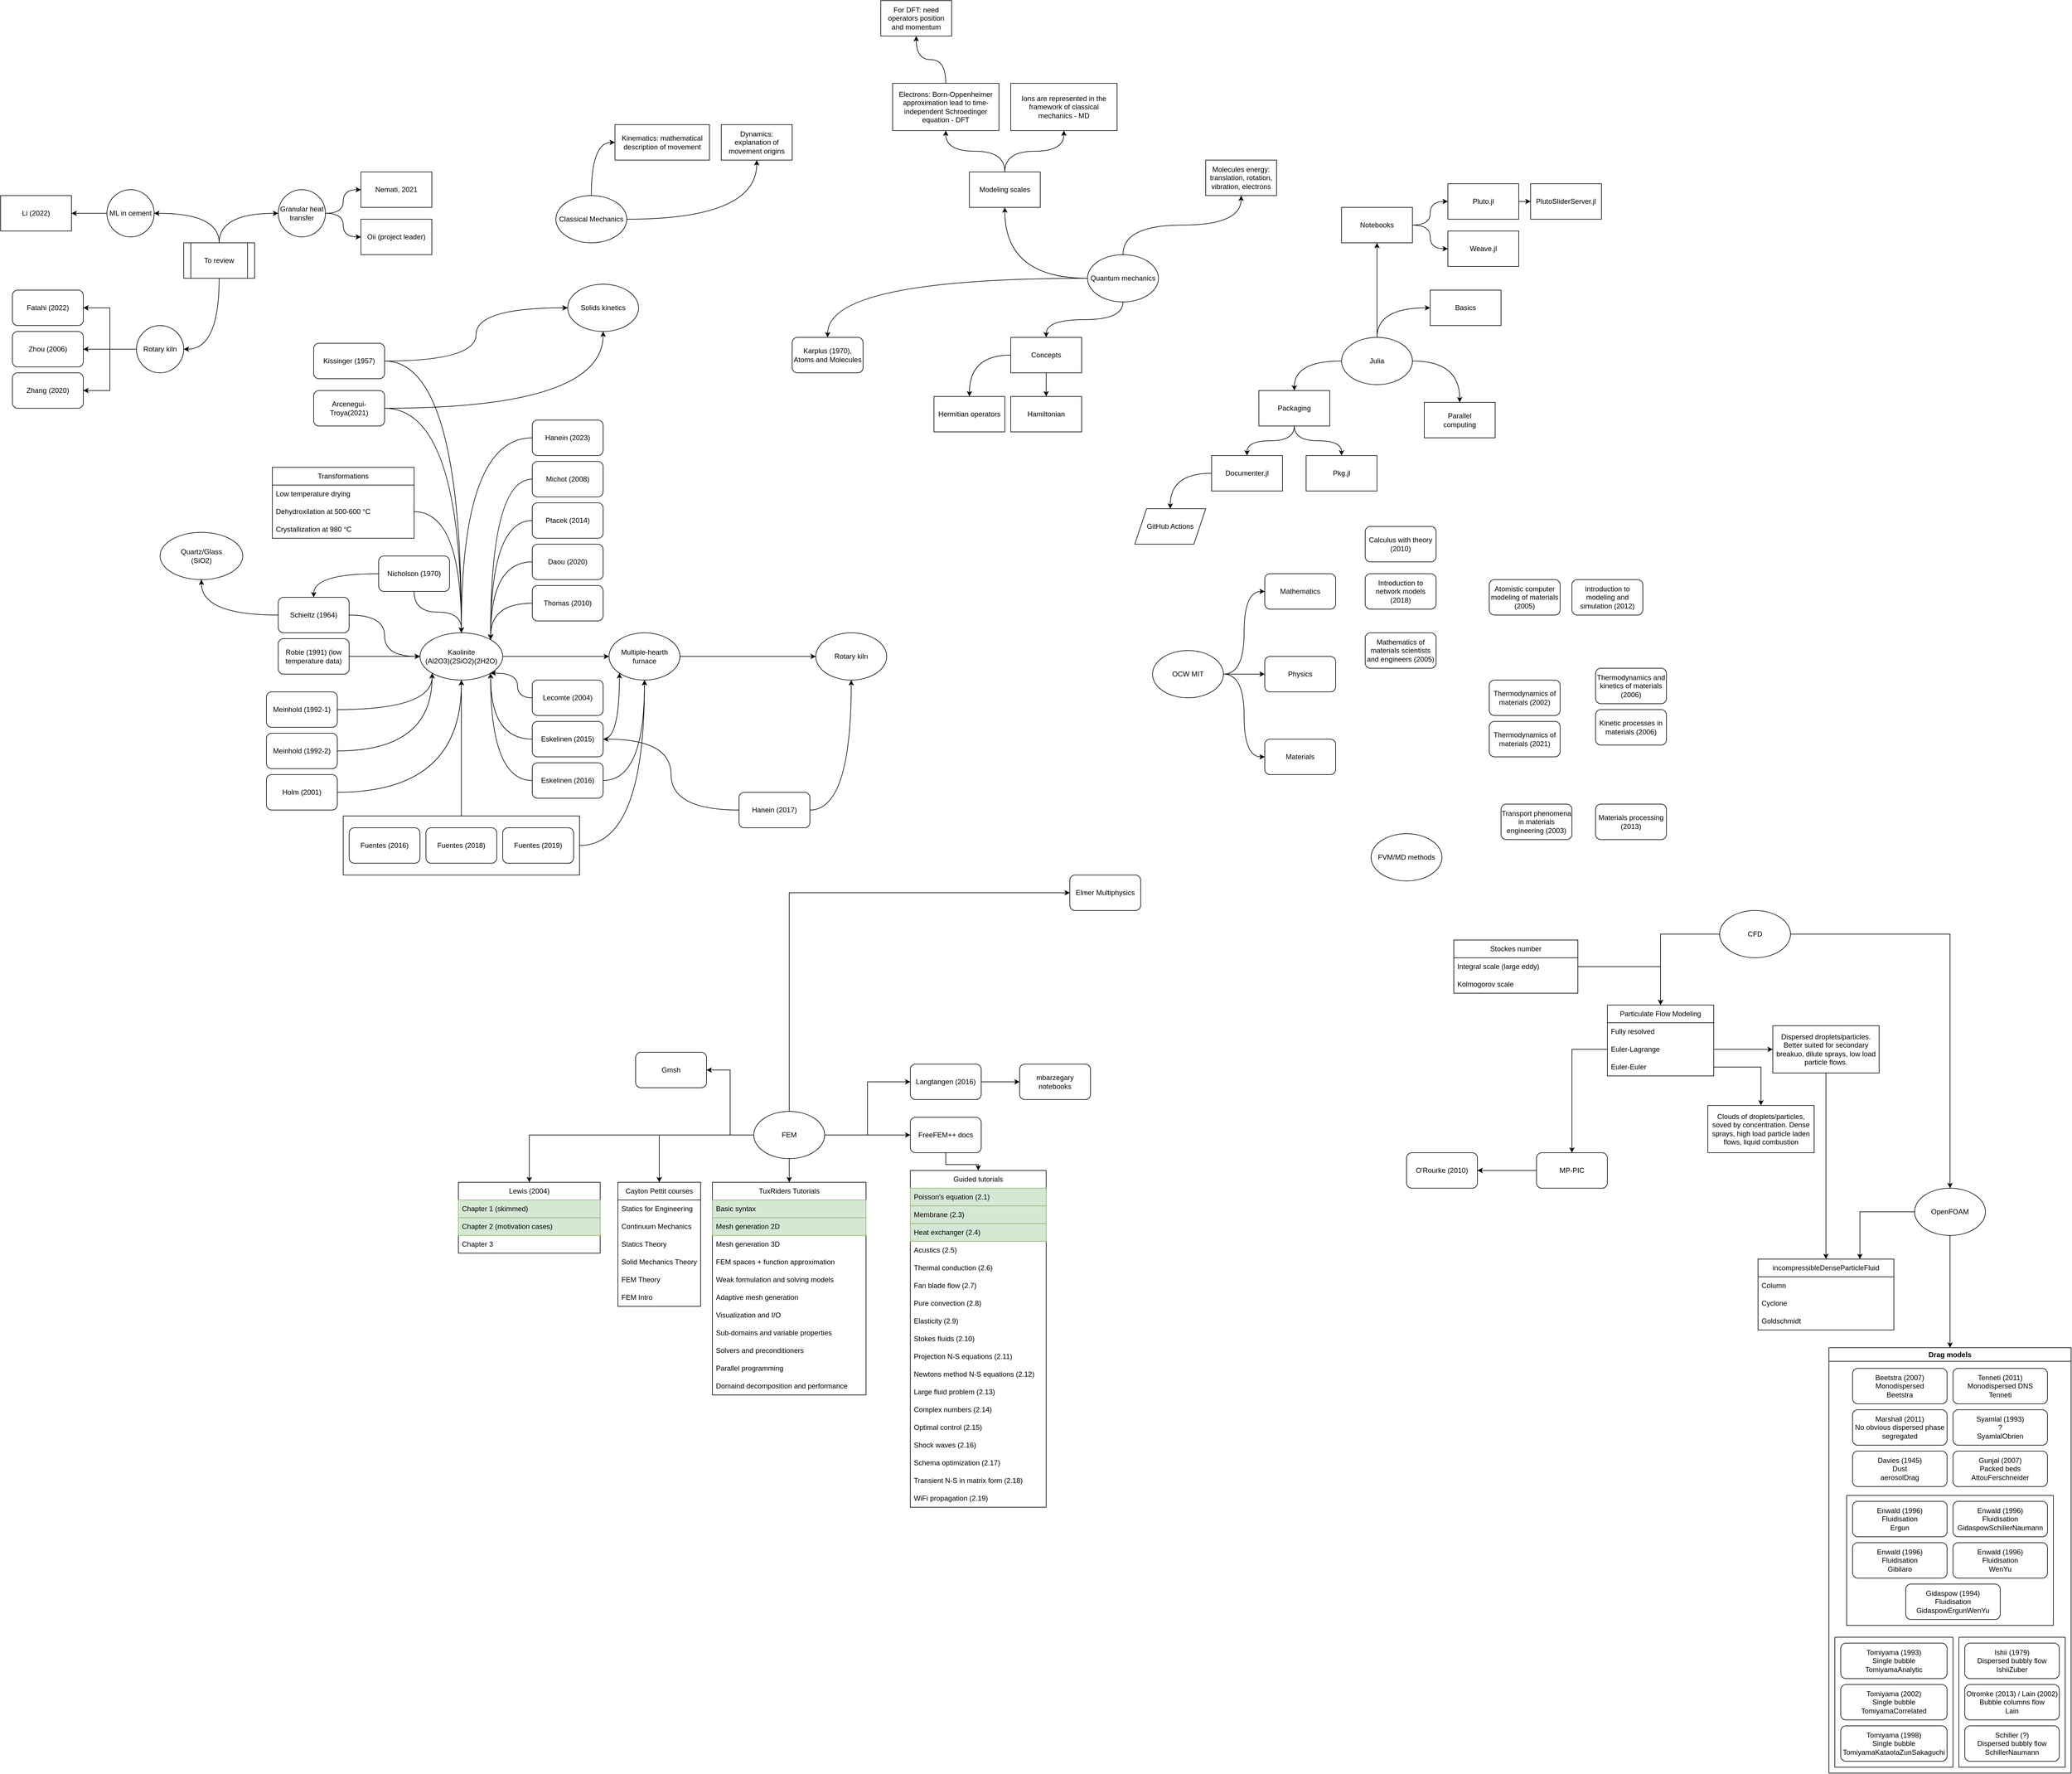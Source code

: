 <mxfile version="23.0.2" type="github">
  <diagram name="Page-1" id="tNx86WEGERc1XLciAWc1">
    <mxGraphModel dx="1434" dy="746" grid="1" gridSize="10" guides="1" tooltips="1" connect="1" arrows="1" fold="1" page="1" pageScale="1" pageWidth="4681" pageHeight="3300" math="0" shadow="0">
      <root>
        <mxCell id="0" />
        <mxCell id="1" parent="0" />
        <mxCell id="3hXHIrawqCX14PC-SLRN-3" style="edgeStyle=orthogonalEdgeStyle;rounded=0;orthogonalLoop=1;jettySize=auto;html=1;exitX=0.5;exitY=0;exitDx=0;exitDy=0;curved=1;" parent="1" source="3hXHIrawqCX14PC-SLRN-1" target="3hXHIrawqCX14PC-SLRN-2" edge="1">
          <mxGeometry relative="1" as="geometry" />
        </mxCell>
        <mxCell id="TqPIP2dE-nrRqcoiC80p-8" style="edgeStyle=orthogonalEdgeStyle;rounded=0;orthogonalLoop=1;jettySize=auto;html=1;entryX=0.5;entryY=1;entryDx=0;entryDy=0;curved=1;" parent="1" source="3hXHIrawqCX14PC-SLRN-1" target="TqPIP2dE-nrRqcoiC80p-7" edge="1">
          <mxGeometry relative="1" as="geometry" />
        </mxCell>
        <mxCell id="TqPIP2dE-nrRqcoiC80p-18" style="edgeStyle=orthogonalEdgeStyle;curved=1;rounded=0;orthogonalLoop=1;jettySize=auto;html=1;exitX=0.5;exitY=1;exitDx=0;exitDy=0;" parent="1" source="3hXHIrawqCX14PC-SLRN-1" target="TqPIP2dE-nrRqcoiC80p-15" edge="1">
          <mxGeometry relative="1" as="geometry" />
        </mxCell>
        <mxCell id="TqPIP2dE-nrRqcoiC80p-22" style="edgeStyle=orthogonalEdgeStyle;curved=1;rounded=0;orthogonalLoop=1;jettySize=auto;html=1;" parent="1" source="3hXHIrawqCX14PC-SLRN-1" target="TqPIP2dE-nrRqcoiC80p-20" edge="1">
          <mxGeometry relative="1" as="geometry" />
        </mxCell>
        <mxCell id="3hXHIrawqCX14PC-SLRN-1" value="Quantum mechanics" style="ellipse;whiteSpace=wrap;html=1;" parent="1" vertex="1">
          <mxGeometry x="2400" y="1730" width="120" height="80" as="geometry" />
        </mxCell>
        <mxCell id="3hXHIrawqCX14PC-SLRN-2" value="Molecules energy: translation, rotation, vibration, electrons" style="rounded=0;whiteSpace=wrap;html=1;" parent="1" vertex="1">
          <mxGeometry x="2600" y="1570" width="120" height="60" as="geometry" />
        </mxCell>
        <mxCell id="TqPIP2dE-nrRqcoiC80p-4" style="edgeStyle=orthogonalEdgeStyle;rounded=0;orthogonalLoop=1;jettySize=auto;html=1;exitX=0.5;exitY=0;exitDx=0;exitDy=0;entryX=0;entryY=0.5;entryDx=0;entryDy=0;curved=1;" parent="1" source="TqPIP2dE-nrRqcoiC80p-1" target="TqPIP2dE-nrRqcoiC80p-2" edge="1">
          <mxGeometry relative="1" as="geometry" />
        </mxCell>
        <mxCell id="TqPIP2dE-nrRqcoiC80p-5" style="edgeStyle=orthogonalEdgeStyle;rounded=0;orthogonalLoop=1;jettySize=auto;html=1;curved=1;" parent="1" source="TqPIP2dE-nrRqcoiC80p-1" target="TqPIP2dE-nrRqcoiC80p-3" edge="1">
          <mxGeometry relative="1" as="geometry" />
        </mxCell>
        <mxCell id="TqPIP2dE-nrRqcoiC80p-1" value="Classical Mechanics" style="ellipse;whiteSpace=wrap;html=1;" parent="1" vertex="1">
          <mxGeometry x="1500" y="1630" width="120" height="80" as="geometry" />
        </mxCell>
        <mxCell id="TqPIP2dE-nrRqcoiC80p-2" value="Kinematics: mathematical description of movement" style="rounded=0;whiteSpace=wrap;html=1;" parent="1" vertex="1">
          <mxGeometry x="1600" y="1510" width="160" height="60" as="geometry" />
        </mxCell>
        <mxCell id="TqPIP2dE-nrRqcoiC80p-3" value="Dynamics: explanation of movement origins" style="rounded=0;whiteSpace=wrap;html=1;" parent="1" vertex="1">
          <mxGeometry x="1780" y="1510" width="120" height="60" as="geometry" />
        </mxCell>
        <mxCell id="TqPIP2dE-nrRqcoiC80p-14" style="edgeStyle=orthogonalEdgeStyle;rounded=0;orthogonalLoop=1;jettySize=auto;html=1;exitX=0.5;exitY=0;exitDx=0;exitDy=0;curved=1;" parent="1" source="TqPIP2dE-nrRqcoiC80p-6" target="TqPIP2dE-nrRqcoiC80p-13" edge="1">
          <mxGeometry relative="1" as="geometry" />
        </mxCell>
        <mxCell id="TqPIP2dE-nrRqcoiC80p-6" value="Electrons: Born-Oppenheimer approximation lead to time-independent Schroedinger equation - DFT" style="rounded=0;whiteSpace=wrap;html=1;" parent="1" vertex="1">
          <mxGeometry x="2070" y="1440" width="180" height="80" as="geometry" />
        </mxCell>
        <mxCell id="TqPIP2dE-nrRqcoiC80p-9" style="edgeStyle=orthogonalEdgeStyle;rounded=0;orthogonalLoop=1;jettySize=auto;html=1;curved=1;" parent="1" source="TqPIP2dE-nrRqcoiC80p-7" target="TqPIP2dE-nrRqcoiC80p-6" edge="1">
          <mxGeometry relative="1" as="geometry" />
        </mxCell>
        <mxCell id="TqPIP2dE-nrRqcoiC80p-11" style="edgeStyle=orthogonalEdgeStyle;rounded=0;orthogonalLoop=1;jettySize=auto;html=1;curved=1;" parent="1" source="TqPIP2dE-nrRqcoiC80p-7" target="TqPIP2dE-nrRqcoiC80p-10" edge="1">
          <mxGeometry relative="1" as="geometry" />
        </mxCell>
        <mxCell id="TqPIP2dE-nrRqcoiC80p-7" value="Modeling scales" style="rounded=0;whiteSpace=wrap;html=1;" parent="1" vertex="1">
          <mxGeometry x="2200" y="1590" width="120" height="60" as="geometry" />
        </mxCell>
        <mxCell id="TqPIP2dE-nrRqcoiC80p-10" value="Ions are represented in the framework of classical mechanics - MD" style="rounded=0;whiteSpace=wrap;html=1;" parent="1" vertex="1">
          <mxGeometry x="2270" y="1440" width="180" height="80" as="geometry" />
        </mxCell>
        <mxCell id="TqPIP2dE-nrRqcoiC80p-13" value="For DFT: need operators position and momentum" style="rounded=0;whiteSpace=wrap;html=1;" parent="1" vertex="1">
          <mxGeometry x="2050" y="1300" width="120" height="60" as="geometry" />
        </mxCell>
        <mxCell id="TqPIP2dE-nrRqcoiC80p-17" style="edgeStyle=orthogonalEdgeStyle;curved=1;rounded=0;orthogonalLoop=1;jettySize=auto;html=1;exitX=0;exitY=0.5;exitDx=0;exitDy=0;" parent="1" source="TqPIP2dE-nrRqcoiC80p-15" target="TqPIP2dE-nrRqcoiC80p-16" edge="1">
          <mxGeometry relative="1" as="geometry" />
        </mxCell>
        <mxCell id="TqPIP2dE-nrRqcoiC80p-24" style="edgeStyle=orthogonalEdgeStyle;curved=1;rounded=0;orthogonalLoop=1;jettySize=auto;html=1;" parent="1" source="TqPIP2dE-nrRqcoiC80p-15" target="TqPIP2dE-nrRqcoiC80p-23" edge="1">
          <mxGeometry relative="1" as="geometry" />
        </mxCell>
        <mxCell id="TqPIP2dE-nrRqcoiC80p-15" value="Concepts" style="rounded=0;whiteSpace=wrap;html=1;" parent="1" vertex="1">
          <mxGeometry x="2270" y="1870" width="120" height="60" as="geometry" />
        </mxCell>
        <mxCell id="TqPIP2dE-nrRqcoiC80p-16" value="Hermitian operators" style="rounded=0;whiteSpace=wrap;html=1;" parent="1" vertex="1">
          <mxGeometry x="2140" y="1970" width="120" height="60" as="geometry" />
        </mxCell>
        <mxCell id="TqPIP2dE-nrRqcoiC80p-20" value="Karplus (1970), Atoms and Molecules" style="rounded=1;whiteSpace=wrap;html=1;" parent="1" vertex="1">
          <mxGeometry x="1900" y="1870" width="120" height="60" as="geometry" />
        </mxCell>
        <mxCell id="TqPIP2dE-nrRqcoiC80p-23" value="Hamiltonian" style="rounded=0;whiteSpace=wrap;html=1;" parent="1" vertex="1">
          <mxGeometry x="2270" y="1970" width="120" height="60" as="geometry" />
        </mxCell>
        <mxCell id="7mW2jRSYt9szHhjCyHMU-4" style="edgeStyle=orthogonalEdgeStyle;curved=1;rounded=0;orthogonalLoop=1;jettySize=auto;html=1;exitX=0.5;exitY=0;exitDx=0;exitDy=0;entryX=0;entryY=0.5;entryDx=0;entryDy=0;" parent="1" source="7mW2jRSYt9szHhjCyHMU-1" target="7mW2jRSYt9szHhjCyHMU-2" edge="1">
          <mxGeometry relative="1" as="geometry" />
        </mxCell>
        <mxCell id="7mW2jRSYt9szHhjCyHMU-6" style="edgeStyle=orthogonalEdgeStyle;curved=1;rounded=0;orthogonalLoop=1;jettySize=auto;html=1;" parent="1" source="7mW2jRSYt9szHhjCyHMU-1" target="7mW2jRSYt9szHhjCyHMU-5" edge="1">
          <mxGeometry relative="1" as="geometry" />
        </mxCell>
        <mxCell id="7mW2jRSYt9szHhjCyHMU-8" style="edgeStyle=orthogonalEdgeStyle;rounded=0;orthogonalLoop=1;jettySize=auto;html=1;curved=1;" parent="1" source="7mW2jRSYt9szHhjCyHMU-1" target="7mW2jRSYt9szHhjCyHMU-7" edge="1">
          <mxGeometry relative="1" as="geometry" />
        </mxCell>
        <mxCell id="F8Z7RI5J12eTx9FljP0N-6" style="edgeStyle=orthogonalEdgeStyle;rounded=0;orthogonalLoop=1;jettySize=auto;html=1;entryX=0.5;entryY=1;entryDx=0;entryDy=0;curved=1;" parent="1" source="7mW2jRSYt9szHhjCyHMU-1" target="F8Z7RI5J12eTx9FljP0N-2" edge="1">
          <mxGeometry relative="1" as="geometry" />
        </mxCell>
        <mxCell id="7mW2jRSYt9szHhjCyHMU-1" value="Julia" style="ellipse;whiteSpace=wrap;html=1;" parent="1" vertex="1">
          <mxGeometry x="2830" y="1870" width="120" height="80" as="geometry" />
        </mxCell>
        <UserObject label="Basics" link="https://juliaacademy.com/courses/enrolled/375479" linkTarget="_blank" id="7mW2jRSYt9szHhjCyHMU-2">
          <mxCell style="rounded=0;whiteSpace=wrap;html=1;" parent="1" vertex="1">
            <mxGeometry x="2980" y="1790" width="120" height="60" as="geometry" />
          </mxCell>
        </UserObject>
        <UserObject label="Parallel&lt;br&gt;computing" link="https://juliaacademy.com/courses/enrolled/552107" linkTarget="_blank" id="7mW2jRSYt9szHhjCyHMU-5">
          <mxCell style="rounded=0;whiteSpace=wrap;html=1;" parent="1" vertex="1">
            <mxGeometry x="2970" y="1980" width="120" height="60" as="geometry" />
          </mxCell>
        </UserObject>
        <mxCell id="7mW2jRSYt9szHhjCyHMU-10" style="edgeStyle=orthogonalEdgeStyle;rounded=0;orthogonalLoop=1;jettySize=auto;html=1;entryX=0.5;entryY=0;entryDx=0;entryDy=0;curved=1;" parent="1" source="7mW2jRSYt9szHhjCyHMU-7" target="7mW2jRSYt9szHhjCyHMU-9" edge="1">
          <mxGeometry relative="1" as="geometry" />
        </mxCell>
        <mxCell id="7mW2jRSYt9szHhjCyHMU-12" style="edgeStyle=orthogonalEdgeStyle;rounded=0;orthogonalLoop=1;jettySize=auto;html=1;entryX=0.5;entryY=0;entryDx=0;entryDy=0;curved=1;" parent="1" source="7mW2jRSYt9szHhjCyHMU-7" target="7mW2jRSYt9szHhjCyHMU-11" edge="1">
          <mxGeometry relative="1" as="geometry" />
        </mxCell>
        <mxCell id="7mW2jRSYt9szHhjCyHMU-7" value="Packaging" style="rounded=0;whiteSpace=wrap;html=1;" parent="1" vertex="1">
          <mxGeometry x="2690" y="1960" width="120" height="60" as="geometry" />
        </mxCell>
        <mxCell id="7mW2jRSYt9szHhjCyHMU-14" style="edgeStyle=orthogonalEdgeStyle;rounded=0;orthogonalLoop=1;jettySize=auto;html=1;entryX=0.5;entryY=0;entryDx=0;entryDy=0;curved=1;" parent="1" source="7mW2jRSYt9szHhjCyHMU-9" target="7mW2jRSYt9szHhjCyHMU-13" edge="1">
          <mxGeometry relative="1" as="geometry" />
        </mxCell>
        <UserObject label="Documenter.jl" link="https://documenter.juliadocs.org/stable/" linkTarget="_blank" id="7mW2jRSYt9szHhjCyHMU-9">
          <mxCell style="rounded=0;whiteSpace=wrap;html=1;" parent="1" vertex="1">
            <mxGeometry x="2610" y="2070" width="120" height="60" as="geometry" />
          </mxCell>
        </UserObject>
        <UserObject label="Pkg.jl" link="https://pkgdocs.julialang.org/v1/" linkTarget="_blank" id="7mW2jRSYt9szHhjCyHMU-11">
          <mxCell style="rounded=0;whiteSpace=wrap;html=1;" parent="1" vertex="1">
            <mxGeometry x="2770" y="2070" width="120" height="60" as="geometry" />
          </mxCell>
        </UserObject>
        <UserObject label="GitHub Actions" link="https://docs.github.com/en/actions/learn-github-actions" linkTarget="_blank" id="7mW2jRSYt9szHhjCyHMU-13">
          <mxCell style="shape=parallelogram;perimeter=parallelogramPerimeter;whiteSpace=wrap;html=1;fixedSize=1;" parent="1" vertex="1">
            <mxGeometry x="2480" y="2160" width="120" height="60" as="geometry" />
          </mxCell>
        </UserObject>
        <mxCell id="QDy-FQWbMPKasR52hYSL-4" style="edgeStyle=orthogonalEdgeStyle;curved=1;rounded=0;orthogonalLoop=1;jettySize=auto;html=1;exitX=0.5;exitY=0;exitDx=0;exitDy=0;entryX=0;entryY=0.5;entryDx=0;entryDy=0;" parent="1" source="QDy-FQWbMPKasR52hYSL-2" target="QDy-FQWbMPKasR52hYSL-3" edge="1">
          <mxGeometry relative="1" as="geometry" />
        </mxCell>
        <mxCell id="zpE5mvqkoiEEd82nboEs-12" style="edgeStyle=orthogonalEdgeStyle;rounded=0;orthogonalLoop=1;jettySize=auto;html=1;entryX=1;entryY=0.5;entryDx=0;entryDy=0;curved=1;exitX=0.5;exitY=0;exitDx=0;exitDy=0;" edge="1" parent="1" source="QDy-FQWbMPKasR52hYSL-2" target="zpE5mvqkoiEEd82nboEs-9">
          <mxGeometry relative="1" as="geometry" />
        </mxCell>
        <mxCell id="zpE5mvqkoiEEd82nboEs-15" style="edgeStyle=orthogonalEdgeStyle;rounded=0;orthogonalLoop=1;jettySize=auto;html=1;entryX=1;entryY=0.5;entryDx=0;entryDy=0;curved=1;" edge="1" parent="1" source="QDy-FQWbMPKasR52hYSL-2" target="zpE5mvqkoiEEd82nboEs-14">
          <mxGeometry relative="1" as="geometry" />
        </mxCell>
        <mxCell id="QDy-FQWbMPKasR52hYSL-2" value="To review" style="shape=process;whiteSpace=wrap;html=1;backgroundOutline=1;" parent="1" vertex="1">
          <mxGeometry x="870" y="1710" width="120" height="60" as="geometry" />
        </mxCell>
        <mxCell id="QDy-FQWbMPKasR52hYSL-7" style="edgeStyle=orthogonalEdgeStyle;curved=1;rounded=0;orthogonalLoop=1;jettySize=auto;html=1;entryX=0;entryY=0.5;entryDx=0;entryDy=0;" parent="1" source="QDy-FQWbMPKasR52hYSL-3" target="QDy-FQWbMPKasR52hYSL-5" edge="1">
          <mxGeometry relative="1" as="geometry" />
        </mxCell>
        <mxCell id="QDy-FQWbMPKasR52hYSL-8" style="edgeStyle=orthogonalEdgeStyle;curved=1;rounded=0;orthogonalLoop=1;jettySize=auto;html=1;entryX=0;entryY=0.5;entryDx=0;entryDy=0;" parent="1" source="QDy-FQWbMPKasR52hYSL-3" target="QDy-FQWbMPKasR52hYSL-6" edge="1">
          <mxGeometry relative="1" as="geometry" />
        </mxCell>
        <mxCell id="QDy-FQWbMPKasR52hYSL-3" value="Granular heat transfer" style="ellipse;whiteSpace=wrap;html=1;" parent="1" vertex="1">
          <mxGeometry x="1030" y="1620" width="80" height="80" as="geometry" />
        </mxCell>
        <UserObject label="Nemati, 2021" link="https://1drv.ms/b/s!Ar4x-UlrYAiZjv4O83J4rxP3v68lgA?e=0grBoP" linkTarget="_blank" id="QDy-FQWbMPKasR52hYSL-5">
          <mxCell style="rounded=0;whiteSpace=wrap;html=1;" parent="1" vertex="1">
            <mxGeometry x="1170" y="1590" width="120" height="60" as="geometry" />
          </mxCell>
        </UserObject>
        <UserObject label="Oii (project leader)" link="https://www.eng.ed.ac.uk/research/projects/multi-scale-approach-characterising-fluid-contribution-conductive-heat-transfer" linkTarget="_blank" id="QDy-FQWbMPKasR52hYSL-6">
          <mxCell style="rounded=0;whiteSpace=wrap;html=1;" parent="1" vertex="1">
            <mxGeometry x="1170" y="1670" width="120" height="60" as="geometry" />
          </mxCell>
        </UserObject>
        <mxCell id="tdlnybzZ0rQNsdedE5Ah-23" style="edgeStyle=orthogonalEdgeStyle;curved=1;rounded=0;orthogonalLoop=1;jettySize=auto;html=1;entryX=0;entryY=0.5;entryDx=0;entryDy=0;" parent="1" source="tdlnybzZ0rQNsdedE5Ah-1" target="tdlnybzZ0rQNsdedE5Ah-22" edge="1">
          <mxGeometry relative="1" as="geometry" />
        </mxCell>
        <mxCell id="tdlnybzZ0rQNsdedE5Ah-1" value="Kaolinite&lt;br&gt;(Al2O3)(2SiO2)(2H2O)" style="ellipse;whiteSpace=wrap;html=1;" parent="1" vertex="1">
          <mxGeometry x="1270" y="2370" width="140" height="80" as="geometry" />
        </mxCell>
        <mxCell id="tdlnybzZ0rQNsdedE5Ah-3" style="edgeStyle=orthogonalEdgeStyle;rounded=0;orthogonalLoop=1;jettySize=auto;html=1;entryX=0;entryY=0.5;entryDx=0;entryDy=0;curved=1;" parent="1" source="tdlnybzZ0rQNsdedE5Ah-2" target="tdlnybzZ0rQNsdedE5Ah-1" edge="1">
          <mxGeometry relative="1" as="geometry" />
        </mxCell>
        <mxCell id="tdlnybzZ0rQNsdedE5Ah-14" style="edgeStyle=orthogonalEdgeStyle;curved=1;rounded=0;orthogonalLoop=1;jettySize=auto;html=1;entryX=0.5;entryY=1;entryDx=0;entryDy=0;" parent="1" source="tdlnybzZ0rQNsdedE5Ah-2" target="tdlnybzZ0rQNsdedE5Ah-13" edge="1">
          <mxGeometry relative="1" as="geometry" />
        </mxCell>
        <mxCell id="tdlnybzZ0rQNsdedE5Ah-2" value="Schieltz (1964)" style="rounded=1;whiteSpace=wrap;html=1;" parent="1" vertex="1">
          <mxGeometry x="1030" y="2310" width="120" height="60" as="geometry" />
        </mxCell>
        <mxCell id="tdlnybzZ0rQNsdedE5Ah-6" value="Transformations" style="swimlane;fontStyle=0;childLayout=stackLayout;horizontal=1;startSize=30;horizontalStack=0;resizeParent=1;resizeParentMax=0;resizeLast=0;collapsible=1;marginBottom=0;whiteSpace=wrap;html=1;" parent="1" vertex="1">
          <mxGeometry x="1020" y="2090" width="240" height="120" as="geometry" />
        </mxCell>
        <mxCell id="tdlnybzZ0rQNsdedE5Ah-7" value="Low temperature drying" style="text;strokeColor=none;fillColor=none;align=left;verticalAlign=middle;spacingLeft=4;spacingRight=4;overflow=hidden;points=[[0,0.5],[1,0.5]];portConstraint=eastwest;rotatable=0;whiteSpace=wrap;html=1;" parent="tdlnybzZ0rQNsdedE5Ah-6" vertex="1">
          <mxGeometry y="30" width="240" height="30" as="geometry" />
        </mxCell>
        <mxCell id="tdlnybzZ0rQNsdedE5Ah-8" value="Dehydroxilation at 500-600 °C" style="text;strokeColor=none;fillColor=none;align=left;verticalAlign=middle;spacingLeft=4;spacingRight=4;overflow=hidden;points=[[0,0.5],[1,0.5]];portConstraint=eastwest;rotatable=0;whiteSpace=wrap;html=1;" parent="tdlnybzZ0rQNsdedE5Ah-6" vertex="1">
          <mxGeometry y="60" width="240" height="30" as="geometry" />
        </mxCell>
        <mxCell id="tdlnybzZ0rQNsdedE5Ah-9" value="Crystallization at 980 °C" style="text;strokeColor=none;fillColor=none;align=left;verticalAlign=middle;spacingLeft=4;spacingRight=4;overflow=hidden;points=[[0,0.5],[1,0.5]];portConstraint=eastwest;rotatable=0;whiteSpace=wrap;html=1;" parent="tdlnybzZ0rQNsdedE5Ah-6" vertex="1">
          <mxGeometry y="90" width="240" height="30" as="geometry" />
        </mxCell>
        <mxCell id="tdlnybzZ0rQNsdedE5Ah-10" style="edgeStyle=orthogonalEdgeStyle;curved=1;rounded=0;orthogonalLoop=1;jettySize=auto;html=1;entryX=0.5;entryY=0;entryDx=0;entryDy=0;" parent="1" source="tdlnybzZ0rQNsdedE5Ah-8" target="tdlnybzZ0rQNsdedE5Ah-1" edge="1">
          <mxGeometry relative="1" as="geometry" />
        </mxCell>
        <mxCell id="tdlnybzZ0rQNsdedE5Ah-12" style="edgeStyle=orthogonalEdgeStyle;curved=1;rounded=0;orthogonalLoop=1;jettySize=auto;html=1;entryX=0;entryY=0.5;entryDx=0;entryDy=0;" parent="1" source="tdlnybzZ0rQNsdedE5Ah-11" target="tdlnybzZ0rQNsdedE5Ah-1" edge="1">
          <mxGeometry relative="1" as="geometry" />
        </mxCell>
        <UserObject label="Robie (1991) (low temperature data)" link="https://doi.org/10.135/CCMN.1991.039" linkTarget="_blank" id="tdlnybzZ0rQNsdedE5Ah-11">
          <mxCell style="rounded=1;whiteSpace=wrap;html=1;" parent="1" vertex="1">
            <mxGeometry x="1030" y="2380" width="120" height="60" as="geometry" />
          </mxCell>
        </UserObject>
        <mxCell id="tdlnybzZ0rQNsdedE5Ah-13" value="Quartz/Glass&lt;br&gt;(SiO2)" style="ellipse;whiteSpace=wrap;html=1;" parent="1" vertex="1">
          <mxGeometry x="830" y="2200" width="140" height="80" as="geometry" />
        </mxCell>
        <mxCell id="tdlnybzZ0rQNsdedE5Ah-16" style="edgeStyle=orthogonalEdgeStyle;curved=1;rounded=0;orthogonalLoop=1;jettySize=auto;html=1;" parent="1" source="tdlnybzZ0rQNsdedE5Ah-15" target="tdlnybzZ0rQNsdedE5Ah-1" edge="1">
          <mxGeometry relative="1" as="geometry" />
        </mxCell>
        <mxCell id="tdlnybzZ0rQNsdedE5Ah-17" style="edgeStyle=orthogonalEdgeStyle;curved=1;rounded=0;orthogonalLoop=1;jettySize=auto;html=1;" parent="1" source="tdlnybzZ0rQNsdedE5Ah-15" target="tdlnybzZ0rQNsdedE5Ah-2" edge="1">
          <mxGeometry relative="1" as="geometry" />
        </mxCell>
        <UserObject label="Nicholson (1970)" link="https://doi.org/10.111/j.1151-2916.197.tb12084.x" linkTarget="_blank" id="tdlnybzZ0rQNsdedE5Ah-15">
          <mxCell style="rounded=1;whiteSpace=wrap;html=1;" parent="1" vertex="1">
            <mxGeometry x="1200" y="2240" width="120" height="60" as="geometry" />
          </mxCell>
        </UserObject>
        <mxCell id="tdlnybzZ0rQNsdedE5Ah-19" style="edgeStyle=orthogonalEdgeStyle;curved=1;rounded=0;orthogonalLoop=1;jettySize=auto;html=1;entryX=0;entryY=1;entryDx=0;entryDy=0;" parent="1" source="tdlnybzZ0rQNsdedE5Ah-18" target="tdlnybzZ0rQNsdedE5Ah-1" edge="1">
          <mxGeometry relative="1" as="geometry">
            <Array as="points">
              <mxPoint x="1291" y="2570" />
            </Array>
          </mxGeometry>
        </mxCell>
        <UserObject label="Meinhold (1992-2)" link="https://doi.org/10.104/JM9920200913" linkTarget="_blank" id="tdlnybzZ0rQNsdedE5Ah-18">
          <mxCell style="rounded=1;whiteSpace=wrap;html=1;" parent="1" vertex="1">
            <mxGeometry x="1010" y="2540" width="120" height="60" as="geometry" />
          </mxCell>
        </UserObject>
        <mxCell id="tdlnybzZ0rQNsdedE5Ah-21" style="edgeStyle=orthogonalEdgeStyle;curved=1;rounded=0;orthogonalLoop=1;jettySize=auto;html=1;entryX=0;entryY=1;entryDx=0;entryDy=0;" parent="1" source="tdlnybzZ0rQNsdedE5Ah-20" target="tdlnybzZ0rQNsdedE5Ah-1" edge="1">
          <mxGeometry relative="1" as="geometry" />
        </mxCell>
        <UserObject label="Meinhold (1992-1)" link="https://doi.org/10.101/BF01979617" linkTarget="_blank" id="tdlnybzZ0rQNsdedE5Ah-20">
          <mxCell style="rounded=1;whiteSpace=wrap;html=1;" parent="1" vertex="1">
            <mxGeometry x="1010" y="2470" width="120" height="60" as="geometry" />
          </mxCell>
        </UserObject>
        <mxCell id="tdlnybzZ0rQNsdedE5Ah-51" style="edgeStyle=orthogonalEdgeStyle;curved=1;rounded=0;orthogonalLoop=1;jettySize=auto;html=1;" parent="1" source="tdlnybzZ0rQNsdedE5Ah-22" target="tdlnybzZ0rQNsdedE5Ah-50" edge="1">
          <mxGeometry relative="1" as="geometry" />
        </mxCell>
        <mxCell id="tdlnybzZ0rQNsdedE5Ah-22" value="Multiple-hearth furnace" style="ellipse;whiteSpace=wrap;html=1;" parent="1" vertex="1">
          <mxGeometry x="1590" y="2370" width="120" height="80" as="geometry" />
        </mxCell>
        <mxCell id="tdlnybzZ0rQNsdedE5Ah-25" style="edgeStyle=orthogonalEdgeStyle;curved=1;rounded=0;orthogonalLoop=1;jettySize=auto;html=1;entryX=0.5;entryY=1;entryDx=0;entryDy=0;" parent="1" source="tdlnybzZ0rQNsdedE5Ah-24" target="tdlnybzZ0rQNsdedE5Ah-1" edge="1">
          <mxGeometry relative="1" as="geometry" />
        </mxCell>
        <UserObject label="Holm (2001)" link="https://doi.org/10.104/B010031P" linkTarget="_blank" id="tdlnybzZ0rQNsdedE5Ah-24">
          <mxCell style="rounded=1;whiteSpace=wrap;html=1;" parent="1" vertex="1">
            <mxGeometry x="1010" y="2610" width="120" height="60" as="geometry" />
          </mxCell>
        </UserObject>
        <mxCell id="tdlnybzZ0rQNsdedE5Ah-27" style="edgeStyle=orthogonalEdgeStyle;curved=1;rounded=0;orthogonalLoop=1;jettySize=auto;html=1;entryX=1;entryY=0;entryDx=0;entryDy=0;" parent="1" source="tdlnybzZ0rQNsdedE5Ah-26" target="tdlnybzZ0rQNsdedE5Ah-1" edge="1">
          <mxGeometry relative="1" as="geometry" />
        </mxCell>
        <UserObject label="Ptacek (2014)" link="https://doi.org/10.102/j.powtec.2014.05.047" linkTarget="_blank" id="tdlnybzZ0rQNsdedE5Ah-26">
          <mxCell style="rounded=1;whiteSpace=wrap;html=1;" parent="1" vertex="1">
            <mxGeometry x="1460" y="2150" width="120" height="60" as="geometry" />
          </mxCell>
        </UserObject>
        <mxCell id="tdlnybzZ0rQNsdedE5Ah-29" style="edgeStyle=orthogonalEdgeStyle;curved=1;rounded=0;orthogonalLoop=1;jettySize=auto;html=1;entryX=1;entryY=0;entryDx=0;entryDy=0;" parent="1" source="tdlnybzZ0rQNsdedE5Ah-28" target="tdlnybzZ0rQNsdedE5Ah-1" edge="1">
          <mxGeometry relative="1" as="geometry" />
        </mxCell>
        <UserObject label="Michot (2008)" link="https://doi.org/10.102/j.jeurceramsoc.2008.04.007" linkTarget="_blank" id="tdlnybzZ0rQNsdedE5Ah-28">
          <mxCell style="rounded=1;whiteSpace=wrap;html=1;" parent="1" vertex="1">
            <mxGeometry x="1460" y="2080" width="120" height="60" as="geometry" />
          </mxCell>
        </UserObject>
        <mxCell id="tdlnybzZ0rQNsdedE5Ah-33" style="edgeStyle=orthogonalEdgeStyle;curved=1;rounded=0;orthogonalLoop=1;jettySize=auto;html=1;entryX=0;entryY=1;entryDx=0;entryDy=0;" parent="1" source="tdlnybzZ0rQNsdedE5Ah-32" target="tdlnybzZ0rQNsdedE5Ah-22" edge="1">
          <mxGeometry relative="1" as="geometry" />
        </mxCell>
        <mxCell id="tdlnybzZ0rQNsdedE5Ah-39" style="edgeStyle=orthogonalEdgeStyle;curved=1;rounded=0;orthogonalLoop=1;jettySize=auto;html=1;entryX=1;entryY=1;entryDx=0;entryDy=0;" parent="1" source="tdlnybzZ0rQNsdedE5Ah-32" target="tdlnybzZ0rQNsdedE5Ah-1" edge="1">
          <mxGeometry relative="1" as="geometry" />
        </mxCell>
        <UserObject label="Eskelinen (2015)" link="https://doi.org/10.1/aic.14903" linkTarget="_blank" id="tdlnybzZ0rQNsdedE5Ah-32">
          <mxCell style="rounded=1;whiteSpace=wrap;html=1;" parent="1" vertex="1">
            <mxGeometry x="1460" y="2520" width="120" height="60" as="geometry" />
          </mxCell>
        </UserObject>
        <mxCell id="tdlnybzZ0rQNsdedE5Ah-36" style="edgeStyle=orthogonalEdgeStyle;curved=1;rounded=0;orthogonalLoop=1;jettySize=auto;html=1;entryX=0.5;entryY=1;entryDx=0;entryDy=0;" parent="1" source="tdlnybzZ0rQNsdedE5Ah-35" target="tdlnybzZ0rQNsdedE5Ah-22" edge="1">
          <mxGeometry relative="1" as="geometry" />
        </mxCell>
        <mxCell id="tdlnybzZ0rQNsdedE5Ah-38" style="edgeStyle=orthogonalEdgeStyle;curved=1;rounded=0;orthogonalLoop=1;jettySize=auto;html=1;entryX=1;entryY=1;entryDx=0;entryDy=0;" parent="1" source="tdlnybzZ0rQNsdedE5Ah-35" target="tdlnybzZ0rQNsdedE5Ah-1" edge="1">
          <mxGeometry relative="1" as="geometry" />
        </mxCell>
        <UserObject label="Eskelinen (2016)" link="https://doi.org/10.102/j.ifacol.2016.10.120" linkTarget="_blank" id="tdlnybzZ0rQNsdedE5Ah-35">
          <mxCell style="rounded=1;whiteSpace=wrap;html=1;" parent="1" vertex="1">
            <mxGeometry x="1460" y="2590" width="120" height="60" as="geometry" />
          </mxCell>
        </UserObject>
        <mxCell id="tdlnybzZ0rQNsdedE5Ah-50" value="Rotary kiln" style="ellipse;whiteSpace=wrap;html=1;" parent="1" vertex="1">
          <mxGeometry x="1940" y="2370" width="120" height="80" as="geometry" />
        </mxCell>
        <mxCell id="tdlnybzZ0rQNsdedE5Ah-53" style="edgeStyle=orthogonalEdgeStyle;curved=1;rounded=0;orthogonalLoop=1;jettySize=auto;html=1;" parent="1" source="tdlnybzZ0rQNsdedE5Ah-52" target="tdlnybzZ0rQNsdedE5Ah-50" edge="1">
          <mxGeometry relative="1" as="geometry" />
        </mxCell>
        <mxCell id="tdlnybzZ0rQNsdedE5Ah-54" style="edgeStyle=orthogonalEdgeStyle;curved=1;rounded=0;orthogonalLoop=1;jettySize=auto;html=1;entryX=1;entryY=0.5;entryDx=0;entryDy=0;" parent="1" source="tdlnybzZ0rQNsdedE5Ah-52" target="tdlnybzZ0rQNsdedE5Ah-32" edge="1">
          <mxGeometry relative="1" as="geometry" />
        </mxCell>
        <UserObject label="Hanein (2017)" link="https://doi.org/10.108/17436753.202.1303261" linkTarget="_blank" id="tdlnybzZ0rQNsdedE5Ah-52">
          <mxCell style="rounded=1;whiteSpace=wrap;html=1;" parent="1" vertex="1">
            <mxGeometry x="1810" y="2640" width="120" height="60" as="geometry" />
          </mxCell>
        </UserObject>
        <mxCell id="tdlnybzZ0rQNsdedE5Ah-55" value="Solids kinetics" style="ellipse;whiteSpace=wrap;html=1;" parent="1" vertex="1">
          <mxGeometry x="1520" y="1780" width="120" height="80" as="geometry" />
        </mxCell>
        <mxCell id="tdlnybzZ0rQNsdedE5Ah-57" style="edgeStyle=orthogonalEdgeStyle;curved=1;rounded=0;orthogonalLoop=1;jettySize=auto;html=1;" parent="1" source="tdlnybzZ0rQNsdedE5Ah-56" target="tdlnybzZ0rQNsdedE5Ah-55" edge="1">
          <mxGeometry relative="1" as="geometry" />
        </mxCell>
        <mxCell id="tdlnybzZ0rQNsdedE5Ah-58" style="edgeStyle=orthogonalEdgeStyle;curved=1;rounded=0;orthogonalLoop=1;jettySize=auto;html=1;entryX=0.5;entryY=0;entryDx=0;entryDy=0;" parent="1" source="tdlnybzZ0rQNsdedE5Ah-56" target="tdlnybzZ0rQNsdedE5Ah-1" edge="1">
          <mxGeometry relative="1" as="geometry" />
        </mxCell>
        <UserObject label="Arcenegui-Troya(2021)" link="https:// doi.org/10.339/pr9101852" linkTarget="_blank" id="tdlnybzZ0rQNsdedE5Ah-56">
          <mxCell style="rounded=1;whiteSpace=wrap;html=1;" parent="1" vertex="1">
            <mxGeometry x="1090" y="1960" width="120" height="60" as="geometry" />
          </mxCell>
        </UserObject>
        <mxCell id="tdlnybzZ0rQNsdedE5Ah-60" style="edgeStyle=orthogonalEdgeStyle;curved=1;rounded=0;orthogonalLoop=1;jettySize=auto;html=1;" parent="1" source="tdlnybzZ0rQNsdedE5Ah-59" target="tdlnybzZ0rQNsdedE5Ah-1" edge="1">
          <mxGeometry relative="1" as="geometry" />
        </mxCell>
        <UserObject label="Hanein (2023)" link="DOI&#x9;https://doi.org/10.104/D3TA01896B" linkTarget="_blank" id="tdlnybzZ0rQNsdedE5Ah-59">
          <mxCell style="rounded=1;whiteSpace=wrap;html=1;" parent="1" vertex="1">
            <mxGeometry x="1460" y="2010" width="120" height="60" as="geometry" />
          </mxCell>
        </UserObject>
        <mxCell id="tdlnybzZ0rQNsdedE5Ah-62" style="edgeStyle=orthogonalEdgeStyle;curved=1;rounded=0;orthogonalLoop=1;jettySize=auto;html=1;entryX=1;entryY=0;entryDx=0;entryDy=0;" parent="1" source="tdlnybzZ0rQNsdedE5Ah-61" target="tdlnybzZ0rQNsdedE5Ah-1" edge="1">
          <mxGeometry relative="1" as="geometry" />
        </mxCell>
        <UserObject label="Daou (2020)" link="https://doi.org/10.339/min10050480" linkTarget="_blank" id="tdlnybzZ0rQNsdedE5Ah-61">
          <mxCell style="rounded=1;whiteSpace=wrap;html=1;" parent="1" vertex="1">
            <mxGeometry x="1460" y="2220" width="120" height="60" as="geometry" />
          </mxCell>
        </UserObject>
        <mxCell id="tdlnybzZ0rQNsdedE5Ah-67" value="" style="group" parent="1" vertex="1" connectable="0">
          <mxGeometry x="1140" y="2680" width="400" height="100" as="geometry" />
        </mxCell>
        <mxCell id="tdlnybzZ0rQNsdedE5Ah-66" value="" style="group" parent="tdlnybzZ0rQNsdedE5Ah-67" vertex="1" connectable="0">
          <mxGeometry width="400" height="100" as="geometry" />
        </mxCell>
        <mxCell id="tdlnybzZ0rQNsdedE5Ah-65" value="" style="rounded=0;whiteSpace=wrap;html=1;" parent="tdlnybzZ0rQNsdedE5Ah-66" vertex="1">
          <mxGeometry width="400" height="100" as="geometry" />
        </mxCell>
        <mxCell id="tdlnybzZ0rQNsdedE5Ah-40" value="Fuentes (2016)" style="rounded=1;whiteSpace=wrap;html=1;" parent="tdlnybzZ0rQNsdedE5Ah-66" vertex="1">
          <mxGeometry x="10" y="20" width="120" height="60" as="geometry" />
        </mxCell>
        <mxCell id="tdlnybzZ0rQNsdedE5Ah-42" value="Fuentes (2019)" style="rounded=1;whiteSpace=wrap;html=1;" parent="tdlnybzZ0rQNsdedE5Ah-66" vertex="1">
          <mxGeometry x="270" y="20" width="120" height="60" as="geometry" />
        </mxCell>
        <mxCell id="tdlnybzZ0rQNsdedE5Ah-41" value="Fuentes (2018)" style="rounded=1;whiteSpace=wrap;html=1;" parent="tdlnybzZ0rQNsdedE5Ah-67" vertex="1">
          <mxGeometry x="140" y="20" width="120" height="60" as="geometry" />
        </mxCell>
        <mxCell id="tdlnybzZ0rQNsdedE5Ah-68" style="edgeStyle=orthogonalEdgeStyle;curved=1;rounded=0;orthogonalLoop=1;jettySize=auto;html=1;entryX=0.5;entryY=1;entryDx=0;entryDy=0;" parent="1" source="tdlnybzZ0rQNsdedE5Ah-65" target="tdlnybzZ0rQNsdedE5Ah-1" edge="1">
          <mxGeometry relative="1" as="geometry" />
        </mxCell>
        <mxCell id="tdlnybzZ0rQNsdedE5Ah-69" style="edgeStyle=orthogonalEdgeStyle;curved=1;rounded=0;orthogonalLoop=1;jettySize=auto;html=1;entryX=0.5;entryY=1;entryDx=0;entryDy=0;" parent="1" source="tdlnybzZ0rQNsdedE5Ah-65" target="tdlnybzZ0rQNsdedE5Ah-22" edge="1">
          <mxGeometry relative="1" as="geometry" />
        </mxCell>
        <mxCell id="tdlnybzZ0rQNsdedE5Ah-74" style="edgeStyle=orthogonalEdgeStyle;curved=1;rounded=0;orthogonalLoop=1;jettySize=auto;html=1;entryX=1;entryY=1;entryDx=0;entryDy=0;" parent="1" source="tdlnybzZ0rQNsdedE5Ah-70" target="tdlnybzZ0rQNsdedE5Ah-1" edge="1">
          <mxGeometry relative="1" as="geometry" />
        </mxCell>
        <mxCell id="tdlnybzZ0rQNsdedE5Ah-70" value="Lecomte (2004)" style="rounded=1;whiteSpace=wrap;html=1;" parent="1" vertex="1">
          <mxGeometry x="1460" y="2450" width="120" height="60" as="geometry" />
        </mxCell>
        <mxCell id="Zyr4BZ1Q4nSmmZ4n6RKA-2" style="edgeStyle=orthogonalEdgeStyle;rounded=0;orthogonalLoop=1;jettySize=auto;html=1;entryX=1;entryY=0;entryDx=0;entryDy=0;curved=1;" parent="1" source="Zyr4BZ1Q4nSmmZ4n6RKA-1" target="tdlnybzZ0rQNsdedE5Ah-1" edge="1">
          <mxGeometry relative="1" as="geometry" />
        </mxCell>
        <mxCell id="Zyr4BZ1Q4nSmmZ4n6RKA-1" value="Thomas (2010)" style="rounded=1;whiteSpace=wrap;html=1;" parent="1" vertex="1">
          <mxGeometry x="1460" y="2290" width="120" height="60" as="geometry" />
        </mxCell>
        <mxCell id="oKSYJBpqH4JwEt-eYhXz-3" style="edgeStyle=orthogonalEdgeStyle;rounded=0;orthogonalLoop=1;jettySize=auto;html=1;curved=1;" parent="1" source="oKSYJBpqH4JwEt-eYhXz-1" edge="1">
          <mxGeometry relative="1" as="geometry">
            <mxPoint x="1340" y="2370" as="targetPoint" />
          </mxGeometry>
        </mxCell>
        <mxCell id="oKSYJBpqH4JwEt-eYhXz-5" style="edgeStyle=orthogonalEdgeStyle;rounded=0;orthogonalLoop=1;jettySize=auto;html=1;entryX=0;entryY=0.5;entryDx=0;entryDy=0;curved=1;" parent="1" source="oKSYJBpqH4JwEt-eYhXz-1" target="tdlnybzZ0rQNsdedE5Ah-55" edge="1">
          <mxGeometry relative="1" as="geometry" />
        </mxCell>
        <mxCell id="oKSYJBpqH4JwEt-eYhXz-1" value="Kissinger (1957)" style="rounded=1;whiteSpace=wrap;html=1;" parent="1" vertex="1">
          <mxGeometry x="1090" y="1880" width="120" height="60" as="geometry" />
        </mxCell>
        <mxCell id="CWGAY0bIbkOi0LySRLev-3" style="edgeStyle=orthogonalEdgeStyle;rounded=0;orthogonalLoop=1;jettySize=auto;html=1;entryX=0;entryY=0.5;entryDx=0;entryDy=0;curved=1;" parent="1" source="CWGAY0bIbkOi0LySRLev-1" target="CWGAY0bIbkOi0LySRLev-2" edge="1">
          <mxGeometry relative="1" as="geometry" />
        </mxCell>
        <mxCell id="CWGAY0bIbkOi0LySRLev-5" style="edgeStyle=orthogonalEdgeStyle;rounded=0;orthogonalLoop=1;jettySize=auto;html=1;exitX=1;exitY=0.5;exitDx=0;exitDy=0;curved=1;entryX=0;entryY=0.5;entryDx=0;entryDy=0;" parent="1" source="CWGAY0bIbkOi0LySRLev-1" target="CWGAY0bIbkOi0LySRLev-4" edge="1">
          <mxGeometry relative="1" as="geometry" />
        </mxCell>
        <mxCell id="CWGAY0bIbkOi0LySRLev-7" style="edgeStyle=orthogonalEdgeStyle;rounded=0;orthogonalLoop=1;jettySize=auto;html=1;curved=1;" parent="1" source="CWGAY0bIbkOi0LySRLev-1" target="CWGAY0bIbkOi0LySRLev-6" edge="1">
          <mxGeometry relative="1" as="geometry" />
        </mxCell>
        <mxCell id="CWGAY0bIbkOi0LySRLev-1" value="OCW MIT" style="ellipse;whiteSpace=wrap;html=1;" parent="1" vertex="1">
          <mxGeometry x="2510" y="2400" width="120" height="80" as="geometry" />
        </mxCell>
        <mxCell id="CWGAY0bIbkOi0LySRLev-2" value="Mathematics" style="rounded=1;whiteSpace=wrap;html=1;" parent="1" vertex="1">
          <mxGeometry x="2700" y="2270" width="120" height="60" as="geometry" />
        </mxCell>
        <mxCell id="CWGAY0bIbkOi0LySRLev-4" value="Materials" style="rounded=1;whiteSpace=wrap;html=1;" parent="1" vertex="1">
          <mxGeometry x="2700" y="2550" width="120" height="60" as="geometry" />
        </mxCell>
        <mxCell id="CWGAY0bIbkOi0LySRLev-6" value="Physics" style="rounded=1;whiteSpace=wrap;html=1;" parent="1" vertex="1">
          <mxGeometry x="2700" y="2410" width="120" height="60" as="geometry" />
        </mxCell>
        <UserObject label="Introduction to modeling and simulation (2012)" link="https://ocw.mit.edu/courses/3-021j-introduction-to-modeling-and-simulation-spring-2012/" linkTarget="_blank" id="CWGAY0bIbkOi0LySRLev-8">
          <mxCell style="rounded=1;whiteSpace=wrap;html=1;" parent="1" vertex="1">
            <mxGeometry x="3220" y="2280" width="120" height="60" as="geometry" />
          </mxCell>
        </UserObject>
        <UserObject label="Thermodynamics and kinetics of materials (2006)" link="https://ocw.mit.edu/courses/3-205-thermodynamics-and-kinetics-of-materials-fall-2006/" linkTarget="_blank" id="CWGAY0bIbkOi0LySRLev-11">
          <mxCell style="rounded=1;whiteSpace=wrap;html=1;" parent="1" vertex="1">
            <mxGeometry x="3260" y="2430" width="120" height="60" as="geometry" />
          </mxCell>
        </UserObject>
        <UserObject label="Kinetic processes in materials (2006)" link="https://ocw.mit.edu/courses/3-21-kinetic-processes-in-materials-spring-2006/" linkTarget="_blank" id="CWGAY0bIbkOi0LySRLev-13">
          <mxCell style="rounded=1;whiteSpace=wrap;html=1;" parent="1" vertex="1">
            <mxGeometry x="3260" y="2500" width="120" height="60" as="geometry" />
          </mxCell>
        </UserObject>
        <UserObject label="Transport phenomena in materials engineering (2003)" link="https://ocw.mit.edu/courses/3-185-transport-phenomena-in-materials-engineering-fall-2003/" linkTarget="_blank" id="CWGAY0bIbkOi0LySRLev-15">
          <mxCell style="rounded=1;whiteSpace=wrap;html=1;" parent="1" vertex="1">
            <mxGeometry x="3100" y="2660" width="120" height="60" as="geometry" />
          </mxCell>
        </UserObject>
        <UserObject label="Thermodynamics of materials (2002)" link="https://ocw.mit.edu/courses/3-00-thermodynamics-of-materials-fall-2002/" linkTarget="_blank" id="CWGAY0bIbkOi0LySRLev-17">
          <mxCell style="rounded=1;whiteSpace=wrap;html=1;" parent="1" vertex="1">
            <mxGeometry x="3080" y="2450" width="120" height="60" as="geometry" />
          </mxCell>
        </UserObject>
        <UserObject label="Atomistic computer modeling of materials (2005)" link="https://ocw.mit.edu/courses/3-320-atomistic-computer-modeling-of-materials-sma-5107-spring-2005/" linkTarget="_blank" id="CWGAY0bIbkOi0LySRLev-18">
          <mxCell style="rounded=1;whiteSpace=wrap;html=1;" parent="1" vertex="1">
            <mxGeometry x="3080" y="2280" width="120" height="60" as="geometry" />
          </mxCell>
        </UserObject>
        <UserObject label="Materials processing (2013)" link="https://ocw.mit.edu/courses/3-044-materials-processing-spring-2013/" linkTarget="_blank" id="CWGAY0bIbkOi0LySRLev-19">
          <mxCell style="rounded=1;whiteSpace=wrap;html=1;" parent="1" vertex="1">
            <mxGeometry x="3260" y="2660" width="120" height="60" as="geometry" />
          </mxCell>
        </UserObject>
        <UserObject label="Mathematics of materials scientists and engineers (2005)" link="https://ocw.mit.edu/courses/3-016-mathematics-for-materials-scientists-and-engineers-fall-2005/" id="CWGAY0bIbkOi0LySRLev-20">
          <mxCell style="rounded=1;whiteSpace=wrap;html=1;" parent="1" vertex="1">
            <mxGeometry x="2870" y="2370" width="120" height="60" as="geometry" />
          </mxCell>
        </UserObject>
        <UserObject label="Thermodynamics of materials (2021)" link="https://ocw.mit.edu/courses/3-020-thermodynamics-of-materials-spring-2021/" linkTarget="_blank" id="CWGAY0bIbkOi0LySRLev-21">
          <mxCell style="rounded=1;whiteSpace=wrap;html=1;" parent="1" vertex="1">
            <mxGeometry x="3080" y="2520" width="120" height="60" as="geometry" />
          </mxCell>
        </UserObject>
        <UserObject label="Introduction to network models (2018)" link="https://ocw.mit.edu/courses/1-022-introduction-to-network-models-fall-2018/" linkTarget="_blank" id="CWGAY0bIbkOi0LySRLev-22">
          <mxCell style="rounded=1;whiteSpace=wrap;html=1;" parent="1" vertex="1">
            <mxGeometry x="2870" y="2270" width="120" height="60" as="geometry" />
          </mxCell>
        </UserObject>
        <UserObject label="Calculus with theory (2010)" link="https://ocw.mit.edu/courses/18-014-calculus-with-theory-fall-2010/" linkTarget="_blank" id="CWGAY0bIbkOi0LySRLev-23">
          <mxCell style="rounded=1;whiteSpace=wrap;html=1;" parent="1" vertex="1">
            <mxGeometry x="2870" y="2190" width="120" height="60" as="geometry" />
          </mxCell>
        </UserObject>
        <mxCell id="F8Z7RI5J12eTx9FljP0N-1" value="FVM/MD methods" style="ellipse;whiteSpace=wrap;html=1;" parent="1" vertex="1">
          <mxGeometry x="2880" y="2710" width="120" height="80" as="geometry" />
        </mxCell>
        <mxCell id="F8Z7RI5J12eTx9FljP0N-10" value="" style="group" parent="1" vertex="1" connectable="0">
          <mxGeometry x="2830" y="1610" width="440" height="140" as="geometry" />
        </mxCell>
        <mxCell id="F8Z7RI5J12eTx9FljP0N-2" value="Notebooks" style="rounded=0;whiteSpace=wrap;html=1;" parent="F8Z7RI5J12eTx9FljP0N-10" vertex="1">
          <mxGeometry y="40" width="120" height="60" as="geometry" />
        </mxCell>
        <mxCell id="F8Z7RI5J12eTx9FljP0N-3" value="Pluto.jl" style="rounded=0;whiteSpace=wrap;html=1;" parent="F8Z7RI5J12eTx9FljP0N-10" vertex="1">
          <mxGeometry x="180" width="120" height="60" as="geometry" />
        </mxCell>
        <mxCell id="F8Z7RI5J12eTx9FljP0N-7" style="edgeStyle=orthogonalEdgeStyle;rounded=0;orthogonalLoop=1;jettySize=auto;html=1;entryX=0;entryY=0.5;entryDx=0;entryDy=0;curved=1;" parent="F8Z7RI5J12eTx9FljP0N-10" source="F8Z7RI5J12eTx9FljP0N-2" target="F8Z7RI5J12eTx9FljP0N-3" edge="1">
          <mxGeometry relative="1" as="geometry" />
        </mxCell>
        <mxCell id="F8Z7RI5J12eTx9FljP0N-4" value="Weave.jl" style="rounded=0;whiteSpace=wrap;html=1;" parent="F8Z7RI5J12eTx9FljP0N-10" vertex="1">
          <mxGeometry x="180" y="80" width="120" height="60" as="geometry" />
        </mxCell>
        <mxCell id="F8Z7RI5J12eTx9FljP0N-8" style="edgeStyle=orthogonalEdgeStyle;rounded=0;orthogonalLoop=1;jettySize=auto;html=1;entryX=0;entryY=0.5;entryDx=0;entryDy=0;curved=1;" parent="F8Z7RI5J12eTx9FljP0N-10" source="F8Z7RI5J12eTx9FljP0N-2" target="F8Z7RI5J12eTx9FljP0N-4" edge="1">
          <mxGeometry relative="1" as="geometry" />
        </mxCell>
        <UserObject label="PlutoSliderServer.jl" link="https://github.com/JuliaPluto/PlutoSliderServer.jl" linkTarget="_blank" id="F8Z7RI5J12eTx9FljP0N-5">
          <mxCell style="rounded=0;whiteSpace=wrap;html=1;" parent="F8Z7RI5J12eTx9FljP0N-10" vertex="1">
            <mxGeometry x="320" width="120" height="60" as="geometry" />
          </mxCell>
        </UserObject>
        <mxCell id="F8Z7RI5J12eTx9FljP0N-9" style="edgeStyle=orthogonalEdgeStyle;rounded=0;orthogonalLoop=1;jettySize=auto;html=1;" parent="F8Z7RI5J12eTx9FljP0N-10" source="F8Z7RI5J12eTx9FljP0N-3" target="F8Z7RI5J12eTx9FljP0N-5" edge="1">
          <mxGeometry relative="1" as="geometry" />
        </mxCell>
        <mxCell id="hsRsZUTRCoiMY5jrvdhL-3" style="edgeStyle=orthogonalEdgeStyle;rounded=0;orthogonalLoop=1;jettySize=auto;html=1;entryX=0;entryY=0.5;entryDx=0;entryDy=0;" parent="1" source="hsRsZUTRCoiMY5jrvdhL-1" target="hsRsZUTRCoiMY5jrvdhL-2" edge="1">
          <mxGeometry relative="1" as="geometry" />
        </mxCell>
        <mxCell id="hsRsZUTRCoiMY5jrvdhL-5" style="edgeStyle=orthogonalEdgeStyle;rounded=0;orthogonalLoop=1;jettySize=auto;html=1;" parent="1" source="hsRsZUTRCoiMY5jrvdhL-1" target="hsRsZUTRCoiMY5jrvdhL-4" edge="1">
          <mxGeometry relative="1" as="geometry" />
        </mxCell>
        <mxCell id="5GMF99luiS3yryMFOBaJ-2" style="edgeStyle=orthogonalEdgeStyle;rounded=0;orthogonalLoop=1;jettySize=auto;html=1;entryX=1;entryY=0.5;entryDx=0;entryDy=0;" parent="1" source="hsRsZUTRCoiMY5jrvdhL-1" target="5GMF99luiS3yryMFOBaJ-1" edge="1">
          <mxGeometry relative="1" as="geometry" />
        </mxCell>
        <mxCell id="tayrchdnbF2UK3ZBhtBg-5" style="edgeStyle=orthogonalEdgeStyle;rounded=0;orthogonalLoop=1;jettySize=auto;html=1;" parent="1" source="hsRsZUTRCoiMY5jrvdhL-1" target="hsRsZUTRCoiMY5jrvdhL-15" edge="1">
          <mxGeometry relative="1" as="geometry" />
        </mxCell>
        <mxCell id="tayrchdnbF2UK3ZBhtBg-6" style="edgeStyle=orthogonalEdgeStyle;rounded=0;orthogonalLoop=1;jettySize=auto;html=1;entryX=0.5;entryY=0;entryDx=0;entryDy=0;" parent="1" source="hsRsZUTRCoiMY5jrvdhL-1" target="hsRsZUTRCoiMY5jrvdhL-62" edge="1">
          <mxGeometry relative="1" as="geometry" />
        </mxCell>
        <mxCell id="tayrchdnbF2UK3ZBhtBg-7" style="edgeStyle=orthogonalEdgeStyle;rounded=0;orthogonalLoop=1;jettySize=auto;html=1;" parent="1" source="hsRsZUTRCoiMY5jrvdhL-1" target="hsRsZUTRCoiMY5jrvdhL-54" edge="1">
          <mxGeometry relative="1" as="geometry" />
        </mxCell>
        <mxCell id="OuBXmGr73WI9B_g8OrTr-2" style="edgeStyle=orthogonalEdgeStyle;rounded=0;orthogonalLoop=1;jettySize=auto;html=1;entryX=0;entryY=0.5;entryDx=0;entryDy=0;" parent="1" source="hsRsZUTRCoiMY5jrvdhL-1" target="OuBXmGr73WI9B_g8OrTr-1" edge="1">
          <mxGeometry relative="1" as="geometry">
            <Array as="points">
              <mxPoint x="1895" y="2810" />
            </Array>
          </mxGeometry>
        </mxCell>
        <mxCell id="hsRsZUTRCoiMY5jrvdhL-1" value="FEM" style="ellipse;whiteSpace=wrap;html=1;" parent="1" vertex="1">
          <mxGeometry x="1835" y="3180" width="120" height="80" as="geometry" />
        </mxCell>
        <mxCell id="hsRsZUTRCoiMY5jrvdhL-49" style="edgeStyle=orthogonalEdgeStyle;rounded=0;orthogonalLoop=1;jettySize=auto;html=1;" parent="1" source="hsRsZUTRCoiMY5jrvdhL-2" target="hsRsZUTRCoiMY5jrvdhL-50" edge="1">
          <mxGeometry relative="1" as="geometry">
            <mxPoint x="2315" y="3130" as="targetPoint" />
          </mxGeometry>
        </mxCell>
        <mxCell id="hsRsZUTRCoiMY5jrvdhL-2" value="Langtangen (2016)" style="rounded=1;whiteSpace=wrap;html=1;" parent="1" vertex="1">
          <mxGeometry x="2100" y="3100" width="120" height="60" as="geometry" />
        </mxCell>
        <mxCell id="hsRsZUTRCoiMY5jrvdhL-48" style="edgeStyle=orthogonalEdgeStyle;rounded=0;orthogonalLoop=1;jettySize=auto;html=1;exitX=0.5;exitY=1;exitDx=0;exitDy=0;" parent="1" source="hsRsZUTRCoiMY5jrvdhL-4" target="hsRsZUTRCoiMY5jrvdhL-29" edge="1">
          <mxGeometry relative="1" as="geometry" />
        </mxCell>
        <mxCell id="hsRsZUTRCoiMY5jrvdhL-4" value="FreeFEM++ docs" style="rounded=1;whiteSpace=wrap;html=1;" parent="1" vertex="1">
          <mxGeometry x="2100" y="3190" width="120" height="60" as="geometry" />
        </mxCell>
        <UserObject label="TuxRiders Tutorials" link="https://www.youtube.com/playlist?list=PL6fjYEpJFi7Wu9ZFlak7r0QgrF0aNi8H1" linkTarget="_blank" id="hsRsZUTRCoiMY5jrvdhL-15">
          <mxCell style="swimlane;fontStyle=0;childLayout=stackLayout;horizontal=1;startSize=30;horizontalStack=0;resizeParent=1;resizeParentMax=0;resizeLast=0;collapsible=1;marginBottom=0;whiteSpace=wrap;html=1;" parent="1" vertex="1">
            <mxGeometry x="1765" y="3300" width="260" height="360" as="geometry">
              <mxRectangle x="1765" y="3300" width="155" height="30" as="alternateBounds" />
            </mxGeometry>
          </mxCell>
        </UserObject>
        <mxCell id="hsRsZUTRCoiMY5jrvdhL-16" value="Basic syntax" style="text;strokeColor=#82b366;fillColor=#d5e8d4;align=left;verticalAlign=middle;spacingLeft=4;spacingRight=4;overflow=hidden;points=[[0,0.5],[1,0.5]];portConstraint=eastwest;rotatable=0;whiteSpace=wrap;html=1;" parent="hsRsZUTRCoiMY5jrvdhL-15" vertex="1">
          <mxGeometry y="30" width="260" height="30" as="geometry" />
        </mxCell>
        <mxCell id="hsRsZUTRCoiMY5jrvdhL-17" value="Mesh generation 2D" style="text;strokeColor=#82b366;fillColor=#d5e8d4;align=left;verticalAlign=middle;spacingLeft=4;spacingRight=4;overflow=hidden;points=[[0,0.5],[1,0.5]];portConstraint=eastwest;rotatable=0;whiteSpace=wrap;html=1;" parent="hsRsZUTRCoiMY5jrvdhL-15" vertex="1">
          <mxGeometry y="60" width="260" height="30" as="geometry" />
        </mxCell>
        <mxCell id="hsRsZUTRCoiMY5jrvdhL-18" value="Mesh generation 3D" style="text;strokeColor=none;fillColor=none;align=left;verticalAlign=middle;spacingLeft=4;spacingRight=4;overflow=hidden;points=[[0,0.5],[1,0.5]];portConstraint=eastwest;rotatable=0;whiteSpace=wrap;html=1;" parent="hsRsZUTRCoiMY5jrvdhL-15" vertex="1">
          <mxGeometry y="90" width="260" height="30" as="geometry" />
        </mxCell>
        <mxCell id="hsRsZUTRCoiMY5jrvdhL-19" value="FEM spaces + function approximation" style="text;strokeColor=none;fillColor=none;align=left;verticalAlign=middle;spacingLeft=4;spacingRight=4;overflow=hidden;points=[[0,0.5],[1,0.5]];portConstraint=eastwest;rotatable=0;whiteSpace=wrap;html=1;" parent="hsRsZUTRCoiMY5jrvdhL-15" vertex="1">
          <mxGeometry y="120" width="260" height="30" as="geometry" />
        </mxCell>
        <mxCell id="hsRsZUTRCoiMY5jrvdhL-20" value="Weak formulation and solving models" style="text;strokeColor=none;fillColor=none;align=left;verticalAlign=middle;spacingLeft=4;spacingRight=4;overflow=hidden;points=[[0,0.5],[1,0.5]];portConstraint=eastwest;rotatable=0;whiteSpace=wrap;html=1;" parent="hsRsZUTRCoiMY5jrvdhL-15" vertex="1">
          <mxGeometry y="150" width="260" height="30" as="geometry" />
        </mxCell>
        <mxCell id="hsRsZUTRCoiMY5jrvdhL-21" value="Adaptive mesh generation" style="text;strokeColor=none;fillColor=none;align=left;verticalAlign=middle;spacingLeft=4;spacingRight=4;overflow=hidden;points=[[0,0.5],[1,0.5]];portConstraint=eastwest;rotatable=0;whiteSpace=wrap;html=1;" parent="hsRsZUTRCoiMY5jrvdhL-15" vertex="1">
          <mxGeometry y="180" width="260" height="30" as="geometry" />
        </mxCell>
        <mxCell id="hsRsZUTRCoiMY5jrvdhL-23" value="Visualization and I/O" style="text;strokeColor=none;fillColor=none;align=left;verticalAlign=middle;spacingLeft=4;spacingRight=4;overflow=hidden;points=[[0,0.5],[1,0.5]];portConstraint=eastwest;rotatable=0;whiteSpace=wrap;html=1;" parent="hsRsZUTRCoiMY5jrvdhL-15" vertex="1">
          <mxGeometry y="210" width="260" height="30" as="geometry" />
        </mxCell>
        <mxCell id="hsRsZUTRCoiMY5jrvdhL-22" value="Sub-domains and variable properties" style="text;strokeColor=none;fillColor=none;align=left;verticalAlign=middle;spacingLeft=4;spacingRight=4;overflow=hidden;points=[[0,0.5],[1,0.5]];portConstraint=eastwest;rotatable=0;whiteSpace=wrap;html=1;" parent="hsRsZUTRCoiMY5jrvdhL-15" vertex="1">
          <mxGeometry y="240" width="260" height="30" as="geometry" />
        </mxCell>
        <mxCell id="hsRsZUTRCoiMY5jrvdhL-24" value="Solvers and preconditioners" style="text;strokeColor=none;fillColor=none;align=left;verticalAlign=middle;spacingLeft=4;spacingRight=4;overflow=hidden;points=[[0,0.5],[1,0.5]];portConstraint=eastwest;rotatable=0;whiteSpace=wrap;html=1;" parent="hsRsZUTRCoiMY5jrvdhL-15" vertex="1">
          <mxGeometry y="270" width="260" height="30" as="geometry" />
        </mxCell>
        <mxCell id="hsRsZUTRCoiMY5jrvdhL-25" value="Parallel programming" style="text;strokeColor=none;fillColor=none;align=left;verticalAlign=middle;spacingLeft=4;spacingRight=4;overflow=hidden;points=[[0,0.5],[1,0.5]];portConstraint=eastwest;rotatable=0;whiteSpace=wrap;html=1;" parent="hsRsZUTRCoiMY5jrvdhL-15" vertex="1">
          <mxGeometry y="300" width="260" height="30" as="geometry" />
        </mxCell>
        <mxCell id="hsRsZUTRCoiMY5jrvdhL-26" value="Domaind decomposition and performance" style="text;strokeColor=none;fillColor=none;align=left;verticalAlign=middle;spacingLeft=4;spacingRight=4;overflow=hidden;points=[[0,0.5],[1,0.5]];portConstraint=eastwest;rotatable=0;whiteSpace=wrap;html=1;" parent="hsRsZUTRCoiMY5jrvdhL-15" vertex="1">
          <mxGeometry y="330" width="260" height="30" as="geometry" />
        </mxCell>
        <mxCell id="hsRsZUTRCoiMY5jrvdhL-29" value="Guided tutorials" style="swimlane;fontStyle=0;childLayout=stackLayout;horizontal=1;startSize=30;horizontalStack=0;resizeParent=1;resizeParentMax=0;resizeLast=0;collapsible=1;marginBottom=0;whiteSpace=wrap;html=1;" parent="1" vertex="1">
          <mxGeometry x="2100" y="3280" width="230" height="570" as="geometry">
            <mxRectangle x="2100" y="3280" width="120" height="30" as="alternateBounds" />
          </mxGeometry>
        </mxCell>
        <mxCell id="hsRsZUTRCoiMY5jrvdhL-45" value="Poisson&#39;s equation (2.1)" style="text;strokeColor=#82b366;fillColor=#d5e8d4;align=left;verticalAlign=middle;spacingLeft=4;spacingRight=4;overflow=hidden;points=[[0,0.5],[1,0.5]];portConstraint=eastwest;rotatable=0;whiteSpace=wrap;html=1;" parent="hsRsZUTRCoiMY5jrvdhL-29" vertex="1">
          <mxGeometry y="30" width="230" height="30" as="geometry" />
        </mxCell>
        <mxCell id="hsRsZUTRCoiMY5jrvdhL-30" value="Membrane (2.3)" style="text;strokeColor=#82b366;fillColor=#d5e8d4;align=left;verticalAlign=middle;spacingLeft=4;spacingRight=4;overflow=hidden;points=[[0,0.5],[1,0.5]];portConstraint=eastwest;rotatable=0;whiteSpace=wrap;html=1;" parent="hsRsZUTRCoiMY5jrvdhL-29" vertex="1">
          <mxGeometry y="60" width="230" height="30" as="geometry" />
        </mxCell>
        <mxCell id="hsRsZUTRCoiMY5jrvdhL-31" value="Heat exchanger (2.4)" style="text;strokeColor=#82b366;fillColor=#d5e8d4;align=left;verticalAlign=middle;spacingLeft=4;spacingRight=4;overflow=hidden;points=[[0,0.5],[1,0.5]];portConstraint=eastwest;rotatable=0;whiteSpace=wrap;html=1;" parent="hsRsZUTRCoiMY5jrvdhL-29" vertex="1">
          <mxGeometry y="90" width="230" height="30" as="geometry" />
        </mxCell>
        <mxCell id="hsRsZUTRCoiMY5jrvdhL-32" value="Acustics (2.5)" style="text;strokeColor=none;fillColor=none;align=left;verticalAlign=middle;spacingLeft=4;spacingRight=4;overflow=hidden;points=[[0,0.5],[1,0.5]];portConstraint=eastwest;rotatable=0;whiteSpace=wrap;html=1;" parent="hsRsZUTRCoiMY5jrvdhL-29" vertex="1">
          <mxGeometry y="120" width="230" height="30" as="geometry" />
        </mxCell>
        <mxCell id="hsRsZUTRCoiMY5jrvdhL-37" value="Thermal conduction (2.6)" style="text;strokeColor=none;fillColor=none;align=left;verticalAlign=middle;spacingLeft=4;spacingRight=4;overflow=hidden;points=[[0,0.5],[1,0.5]];portConstraint=eastwest;rotatable=0;whiteSpace=wrap;html=1;" parent="hsRsZUTRCoiMY5jrvdhL-29" vertex="1">
          <mxGeometry y="150" width="230" height="30" as="geometry" />
        </mxCell>
        <mxCell id="hsRsZUTRCoiMY5jrvdhL-36" value="Fan blade flow (2.7)" style="text;strokeColor=none;fillColor=none;align=left;verticalAlign=middle;spacingLeft=4;spacingRight=4;overflow=hidden;points=[[0,0.5],[1,0.5]];portConstraint=eastwest;rotatable=0;whiteSpace=wrap;html=1;" parent="hsRsZUTRCoiMY5jrvdhL-29" vertex="1">
          <mxGeometry y="180" width="230" height="30" as="geometry" />
        </mxCell>
        <mxCell id="hsRsZUTRCoiMY5jrvdhL-35" value="Pure convection (2.8)" style="text;strokeColor=none;fillColor=none;align=left;verticalAlign=middle;spacingLeft=4;spacingRight=4;overflow=hidden;points=[[0,0.5],[1,0.5]];portConstraint=eastwest;rotatable=0;whiteSpace=wrap;html=1;" parent="hsRsZUTRCoiMY5jrvdhL-29" vertex="1">
          <mxGeometry y="210" width="230" height="30" as="geometry" />
        </mxCell>
        <mxCell id="hsRsZUTRCoiMY5jrvdhL-34" value="Elasticity (2.9)" style="text;strokeColor=none;fillColor=none;align=left;verticalAlign=middle;spacingLeft=4;spacingRight=4;overflow=hidden;points=[[0,0.5],[1,0.5]];portConstraint=eastwest;rotatable=0;whiteSpace=wrap;html=1;" parent="hsRsZUTRCoiMY5jrvdhL-29" vertex="1">
          <mxGeometry y="240" width="230" height="30" as="geometry" />
        </mxCell>
        <mxCell id="hsRsZUTRCoiMY5jrvdhL-33" value="Stokes fluids (2.10)" style="text;strokeColor=none;fillColor=none;align=left;verticalAlign=middle;spacingLeft=4;spacingRight=4;overflow=hidden;points=[[0,0.5],[1,0.5]];portConstraint=eastwest;rotatable=0;whiteSpace=wrap;html=1;" parent="hsRsZUTRCoiMY5jrvdhL-29" vertex="1">
          <mxGeometry y="270" width="230" height="30" as="geometry" />
        </mxCell>
        <mxCell id="hsRsZUTRCoiMY5jrvdhL-41" value="Projection N-S equations (2.11)" style="text;strokeColor=none;fillColor=none;align=left;verticalAlign=middle;spacingLeft=4;spacingRight=4;overflow=hidden;points=[[0,0.5],[1,0.5]];portConstraint=eastwest;rotatable=0;whiteSpace=wrap;html=1;" parent="hsRsZUTRCoiMY5jrvdhL-29" vertex="1">
          <mxGeometry y="300" width="230" height="30" as="geometry" />
        </mxCell>
        <mxCell id="hsRsZUTRCoiMY5jrvdhL-40" value="Newtons method N-S equations (2.12)" style="text;strokeColor=none;fillColor=none;align=left;verticalAlign=middle;spacingLeft=4;spacingRight=4;overflow=hidden;points=[[0,0.5],[1,0.5]];portConstraint=eastwest;rotatable=0;whiteSpace=wrap;html=1;" parent="hsRsZUTRCoiMY5jrvdhL-29" vertex="1">
          <mxGeometry y="330" width="230" height="30" as="geometry" />
        </mxCell>
        <mxCell id="hsRsZUTRCoiMY5jrvdhL-39" value="Large fluid problem (2.13)" style="text;strokeColor=none;fillColor=none;align=left;verticalAlign=middle;spacingLeft=4;spacingRight=4;overflow=hidden;points=[[0,0.5],[1,0.5]];portConstraint=eastwest;rotatable=0;whiteSpace=wrap;html=1;" parent="hsRsZUTRCoiMY5jrvdhL-29" vertex="1">
          <mxGeometry y="360" width="230" height="30" as="geometry" />
        </mxCell>
        <mxCell id="hsRsZUTRCoiMY5jrvdhL-43" value="Complex numbers (2.14)" style="text;strokeColor=none;fillColor=none;align=left;verticalAlign=middle;spacingLeft=4;spacingRight=4;overflow=hidden;points=[[0,0.5],[1,0.5]];portConstraint=eastwest;rotatable=0;whiteSpace=wrap;html=1;" parent="hsRsZUTRCoiMY5jrvdhL-29" vertex="1">
          <mxGeometry y="390" width="230" height="30" as="geometry" />
        </mxCell>
        <mxCell id="hsRsZUTRCoiMY5jrvdhL-38" value="Optimal control (2.15)" style="text;strokeColor=none;fillColor=none;align=left;verticalAlign=middle;spacingLeft=4;spacingRight=4;overflow=hidden;points=[[0,0.5],[1,0.5]];portConstraint=eastwest;rotatable=0;whiteSpace=wrap;html=1;" parent="hsRsZUTRCoiMY5jrvdhL-29" vertex="1">
          <mxGeometry y="420" width="230" height="30" as="geometry" />
        </mxCell>
        <mxCell id="hsRsZUTRCoiMY5jrvdhL-44" value="Shock waves (2.16)" style="text;strokeColor=none;fillColor=none;align=left;verticalAlign=middle;spacingLeft=4;spacingRight=4;overflow=hidden;points=[[0,0.5],[1,0.5]];portConstraint=eastwest;rotatable=0;whiteSpace=wrap;html=1;" parent="hsRsZUTRCoiMY5jrvdhL-29" vertex="1">
          <mxGeometry y="450" width="230" height="30" as="geometry" />
        </mxCell>
        <mxCell id="hsRsZUTRCoiMY5jrvdhL-42" value="Schema optimization (2.17)" style="text;strokeColor=none;fillColor=none;align=left;verticalAlign=middle;spacingLeft=4;spacingRight=4;overflow=hidden;points=[[0,0.5],[1,0.5]];portConstraint=eastwest;rotatable=0;whiteSpace=wrap;html=1;" parent="hsRsZUTRCoiMY5jrvdhL-29" vertex="1">
          <mxGeometry y="480" width="230" height="30" as="geometry" />
        </mxCell>
        <mxCell id="hsRsZUTRCoiMY5jrvdhL-47" value="Transient N-S in matrix form (2.18)" style="text;strokeColor=none;fillColor=none;align=left;verticalAlign=middle;spacingLeft=4;spacingRight=4;overflow=hidden;points=[[0,0.5],[1,0.5]];portConstraint=eastwest;rotatable=0;whiteSpace=wrap;html=1;" parent="hsRsZUTRCoiMY5jrvdhL-29" vertex="1">
          <mxGeometry y="510" width="230" height="30" as="geometry" />
        </mxCell>
        <mxCell id="hsRsZUTRCoiMY5jrvdhL-46" value="WiFi propagation (2.19)" style="text;strokeColor=none;fillColor=none;align=left;verticalAlign=middle;spacingLeft=4;spacingRight=4;overflow=hidden;points=[[0,0.5],[1,0.5]];portConstraint=eastwest;rotatable=0;whiteSpace=wrap;html=1;" parent="hsRsZUTRCoiMY5jrvdhL-29" vertex="1">
          <mxGeometry y="540" width="230" height="30" as="geometry" />
        </mxCell>
        <UserObject label="mbarzegary notebooks" link="https://github.com/mbarzegary/finite-element-intro" linkTarget="_blank" id="hsRsZUTRCoiMY5jrvdhL-50">
          <mxCell style="rounded=1;whiteSpace=wrap;html=1;" parent="1" vertex="1">
            <mxGeometry x="2285" y="3100" width="120" height="60" as="geometry" />
          </mxCell>
        </UserObject>
        <mxCell id="hsRsZUTRCoiMY5jrvdhL-54" value="Lewis (2004)" style="swimlane;fontStyle=0;childLayout=stackLayout;horizontal=1;startSize=30;horizontalStack=0;resizeParent=1;resizeParentMax=0;resizeLast=0;collapsible=1;marginBottom=0;whiteSpace=wrap;html=1;" parent="1" vertex="1">
          <mxGeometry x="1335" y="3300" width="240" height="120" as="geometry">
            <mxRectangle x="1810" y="3070" width="155" height="30" as="alternateBounds" />
          </mxGeometry>
        </mxCell>
        <mxCell id="hsRsZUTRCoiMY5jrvdhL-55" value="Chapter 1 (skimmed)" style="text;strokeColor=#82b366;fillColor=#d5e8d4;align=left;verticalAlign=middle;spacingLeft=4;spacingRight=4;overflow=hidden;points=[[0,0.5],[1,0.5]];portConstraint=eastwest;rotatable=0;whiteSpace=wrap;html=1;" parent="hsRsZUTRCoiMY5jrvdhL-54" vertex="1">
          <mxGeometry y="30" width="240" height="30" as="geometry" />
        </mxCell>
        <mxCell id="hsRsZUTRCoiMY5jrvdhL-56" value="Chapter 2 (motivation cases)" style="text;strokeColor=#82b366;fillColor=#d5e8d4;align=left;verticalAlign=middle;spacingLeft=4;spacingRight=4;overflow=hidden;points=[[0,0.5],[1,0.5]];portConstraint=eastwest;rotatable=0;whiteSpace=wrap;html=1;" parent="hsRsZUTRCoiMY5jrvdhL-54" vertex="1">
          <mxGeometry y="60" width="240" height="30" as="geometry" />
        </mxCell>
        <mxCell id="hsRsZUTRCoiMY5jrvdhL-57" value="Chapter 3" style="text;strokeColor=none;fillColor=none;align=left;verticalAlign=middle;spacingLeft=4;spacingRight=4;overflow=hidden;points=[[0,0.5],[1,0.5]];portConstraint=eastwest;rotatable=0;whiteSpace=wrap;html=1;" parent="hsRsZUTRCoiMY5jrvdhL-54" vertex="1">
          <mxGeometry y="90" width="240" height="30" as="geometry" />
        </mxCell>
        <UserObject label="Cayton Pettit courses" link="https://www.youtube.com/@ClaytonPettit/playlists" linkTarget="_blank" id="hsRsZUTRCoiMY5jrvdhL-62">
          <mxCell style="swimlane;fontStyle=0;childLayout=stackLayout;horizontal=1;startSize=30;horizontalStack=0;resizeParent=1;resizeParentMax=0;resizeLast=0;collapsible=1;marginBottom=0;whiteSpace=wrap;html=1;" parent="1" vertex="1">
            <mxGeometry x="1605" y="3300" width="140" height="210" as="geometry">
              <mxRectangle x="1605" y="3300" width="155" height="30" as="alternateBounds" />
            </mxGeometry>
          </mxCell>
        </UserObject>
        <UserObject label="Statics for Engineering" link="https://www.youtube.com/watch?v=OY13rOiyT7c&amp;list=PLLSzlda_AXa36lD_wsg40uhbyvkj4x6er" linkTarget="_blank" id="hsRsZUTRCoiMY5jrvdhL-63">
          <mxCell style="text;strokeColor=none;fillColor=none;align=left;verticalAlign=middle;spacingLeft=4;spacingRight=4;overflow=hidden;points=[[0,0.5],[1,0.5]];portConstraint=eastwest;rotatable=0;whiteSpace=wrap;html=1;" parent="hsRsZUTRCoiMY5jrvdhL-62" vertex="1">
            <mxGeometry y="30" width="140" height="30" as="geometry" />
          </mxCell>
        </UserObject>
        <UserObject label="Continuum Mechanics" link="https://www.youtube.com/watch?v=b2k6MfXy9Tk&amp;list=PLLSzlda_AXa0SQuj_GoTW3DUv4uDE8wkm" linkTarget="_blank" id="hsRsZUTRCoiMY5jrvdhL-64">
          <mxCell style="text;strokeColor=none;fillColor=none;align=left;verticalAlign=middle;spacingLeft=4;spacingRight=4;overflow=hidden;points=[[0,0.5],[1,0.5]];portConstraint=eastwest;rotatable=0;whiteSpace=wrap;html=1;" parent="hsRsZUTRCoiMY5jrvdhL-62" vertex="1">
            <mxGeometry y="60" width="140" height="30" as="geometry" />
          </mxCell>
        </UserObject>
        <UserObject label="Statics Theory" link="https://www.youtube.com/watch?v=14fSeaIH6b0&amp;list=PLLSzlda_AXa3NO5NpsJHeEttr3pZVMBNR" linkTarget="_blank" id="hsRsZUTRCoiMY5jrvdhL-65">
          <mxCell style="text;strokeColor=none;fillColor=none;align=left;verticalAlign=middle;spacingLeft=4;spacingRight=4;overflow=hidden;points=[[0,0.5],[1,0.5]];portConstraint=eastwest;rotatable=0;whiteSpace=wrap;html=1;" parent="hsRsZUTRCoiMY5jrvdhL-62" vertex="1">
            <mxGeometry y="90" width="140" height="30" as="geometry" />
          </mxCell>
        </UserObject>
        <UserObject label="Solid Mechanics Theory" link="https://www.youtube.com/watch?v=DJbNMZcWr8A&amp;list=PLLSzlda_AXa1wN1EfoYdWZf31f_BOnWeY" linkTarget="_blank" id="hsRsZUTRCoiMY5jrvdhL-68">
          <mxCell style="text;strokeColor=none;fillColor=none;align=left;verticalAlign=middle;spacingLeft=4;spacingRight=4;overflow=hidden;points=[[0,0.5],[1,0.5]];portConstraint=eastwest;rotatable=0;whiteSpace=wrap;html=1;" parent="hsRsZUTRCoiMY5jrvdhL-62" vertex="1">
            <mxGeometry y="120" width="140" height="30" as="geometry" />
          </mxCell>
        </UserObject>
        <UserObject label="FEM Theory" link="https://www.youtube.com/watch?v=f1JUfXf2b8A&amp;list=PLLSzlda_AXa1HUjKvPiM9i98Vl6goijab" linkTarget="_blank" id="hsRsZUTRCoiMY5jrvdhL-67">
          <mxCell style="text;strokeColor=none;fillColor=none;align=left;verticalAlign=middle;spacingLeft=4;spacingRight=4;overflow=hidden;points=[[0,0.5],[1,0.5]];portConstraint=eastwest;rotatable=0;whiteSpace=wrap;html=1;" parent="hsRsZUTRCoiMY5jrvdhL-62" vertex="1">
            <mxGeometry y="150" width="140" height="30" as="geometry" />
          </mxCell>
        </UserObject>
        <UserObject label="FEM Intro" link="https://www.youtube.com/watch?v=2iUnfPRk6Ro&amp;list=PLLSzlda_AXa3yQEJAb5JcmsVDy9i9K_fi" linkTarget="_blank" id="hsRsZUTRCoiMY5jrvdhL-69">
          <mxCell style="text;strokeColor=none;fillColor=none;align=left;verticalAlign=middle;spacingLeft=4;spacingRight=4;overflow=hidden;points=[[0,0.5],[1,0.5]];portConstraint=eastwest;rotatable=0;whiteSpace=wrap;html=1;" parent="hsRsZUTRCoiMY5jrvdhL-62" vertex="1">
            <mxGeometry y="180" width="140" height="30" as="geometry" />
          </mxCell>
        </UserObject>
        <mxCell id="5GMF99luiS3yryMFOBaJ-1" value="Gmsh" style="rounded=1;whiteSpace=wrap;html=1;" parent="1" vertex="1">
          <mxGeometry x="1635" y="3080" width="120" height="60" as="geometry" />
        </mxCell>
        <mxCell id="tayrchdnbF2UK3ZBhtBg-28" style="edgeStyle=orthogonalEdgeStyle;rounded=0;orthogonalLoop=1;jettySize=auto;html=1;entryX=0.75;entryY=0;entryDx=0;entryDy=0;" parent="1" source="tayrchdnbF2UK3ZBhtBg-8" target="tayrchdnbF2UK3ZBhtBg-30" edge="1">
          <mxGeometry relative="1" as="geometry">
            <mxPoint x="3755" y="3420" as="targetPoint" />
          </mxGeometry>
        </mxCell>
        <mxCell id="tayrchdnbF2UK3ZBhtBg-81" style="edgeStyle=orthogonalEdgeStyle;rounded=0;orthogonalLoop=1;jettySize=auto;html=1;" parent="1" source="tayrchdnbF2UK3ZBhtBg-8" target="tayrchdnbF2UK3ZBhtBg-79" edge="1">
          <mxGeometry relative="1" as="geometry" />
        </mxCell>
        <mxCell id="tayrchdnbF2UK3ZBhtBg-8" value="OpenFOAM" style="ellipse;whiteSpace=wrap;html=1;" parent="1" vertex="1">
          <mxGeometry x="3800" y="3310" width="120" height="80" as="geometry" />
        </mxCell>
        <mxCell id="tayrchdnbF2UK3ZBhtBg-13" style="edgeStyle=orthogonalEdgeStyle;rounded=0;orthogonalLoop=1;jettySize=auto;html=1;entryX=0.5;entryY=0;entryDx=0;entryDy=0;" parent="1" source="tayrchdnbF2UK3ZBhtBg-12" target="tayrchdnbF2UK3ZBhtBg-14" edge="1">
          <mxGeometry relative="1" as="geometry">
            <mxPoint x="3320.0" y="2970" as="targetPoint" />
          </mxGeometry>
        </mxCell>
        <mxCell id="tayrchdnbF2UK3ZBhtBg-26" style="edgeStyle=orthogonalEdgeStyle;rounded=0;orthogonalLoop=1;jettySize=auto;html=1;" parent="1" source="tayrchdnbF2UK3ZBhtBg-12" target="tayrchdnbF2UK3ZBhtBg-8" edge="1">
          <mxGeometry relative="1" as="geometry" />
        </mxCell>
        <mxCell id="tayrchdnbF2UK3ZBhtBg-12" value="CFD" style="ellipse;whiteSpace=wrap;html=1;" parent="1" vertex="1">
          <mxGeometry x="3470" y="2840" width="120" height="80" as="geometry" />
        </mxCell>
        <UserObject label="Particulate Flow Modeling" link="https://www.youtube.com/watch?v=DEvYyu15Mi4&amp;t=950s" linkTarget="_blank" id="tayrchdnbF2UK3ZBhtBg-14">
          <mxCell style="swimlane;fontStyle=0;childLayout=stackLayout;horizontal=1;startSize=30;horizontalStack=0;resizeParent=1;resizeParentMax=0;resizeLast=0;collapsible=1;marginBottom=0;whiteSpace=wrap;html=1;" parent="1" vertex="1">
            <mxGeometry x="3280" y="3000" width="180" height="120" as="geometry" />
          </mxCell>
        </UserObject>
        <mxCell id="tayrchdnbF2UK3ZBhtBg-15" value="Fully resolved" style="text;strokeColor=none;fillColor=none;align=left;verticalAlign=middle;spacingLeft=4;spacingRight=4;overflow=hidden;points=[[0,0.5],[1,0.5]];portConstraint=eastwest;rotatable=0;whiteSpace=wrap;html=1;" parent="tayrchdnbF2UK3ZBhtBg-14" vertex="1">
          <mxGeometry y="30" width="180" height="30" as="geometry" />
        </mxCell>
        <mxCell id="tayrchdnbF2UK3ZBhtBg-16" value="Euler-Lagrange" style="text;strokeColor=none;fillColor=none;align=left;verticalAlign=middle;spacingLeft=4;spacingRight=4;overflow=hidden;points=[[0,0.5],[1,0.5]];portConstraint=eastwest;rotatable=0;whiteSpace=wrap;html=1;" parent="tayrchdnbF2UK3ZBhtBg-14" vertex="1">
          <mxGeometry y="60" width="180" height="30" as="geometry" />
        </mxCell>
        <mxCell id="tayrchdnbF2UK3ZBhtBg-17" value="Euler-Euler" style="text;strokeColor=none;fillColor=none;align=left;verticalAlign=middle;spacingLeft=4;spacingRight=4;overflow=hidden;points=[[0,0.5],[1,0.5]];portConstraint=eastwest;rotatable=0;whiteSpace=wrap;html=1;" parent="tayrchdnbF2UK3ZBhtBg-14" vertex="1">
          <mxGeometry y="90" width="180" height="30" as="geometry" />
        </mxCell>
        <mxCell id="tayrchdnbF2UK3ZBhtBg-22" value="Clouds of droplets/particles, soved by concentration. Dense sprays, high load particle laden flows, liquid combustion" style="rounded=0;whiteSpace=wrap;html=1;" parent="1" vertex="1">
          <mxGeometry x="3450" y="3170" width="180" height="80" as="geometry" />
        </mxCell>
        <mxCell id="tayrchdnbF2UK3ZBhtBg-23" style="edgeStyle=orthogonalEdgeStyle;rounded=0;orthogonalLoop=1;jettySize=auto;html=1;entryX=0.5;entryY=0;entryDx=0;entryDy=0;" parent="1" source="tayrchdnbF2UK3ZBhtBg-17" target="tayrchdnbF2UK3ZBhtBg-22" edge="1">
          <mxGeometry relative="1" as="geometry" />
        </mxCell>
        <mxCell id="tayrchdnbF2UK3ZBhtBg-29" style="edgeStyle=orthogonalEdgeStyle;rounded=0;orthogonalLoop=1;jettySize=auto;html=1;" parent="1" source="tayrchdnbF2UK3ZBhtBg-24" target="tayrchdnbF2UK3ZBhtBg-30" edge="1">
          <mxGeometry relative="1" as="geometry">
            <mxPoint x="3650" y="3390" as="targetPoint" />
          </mxGeometry>
        </mxCell>
        <mxCell id="tayrchdnbF2UK3ZBhtBg-24" value="Dispersed droplets/particles. Better suited for secondary breakuo, dilute sprays, low load particle flows." style="rounded=0;whiteSpace=wrap;html=1;" parent="1" vertex="1">
          <mxGeometry x="3560" y="3035" width="180" height="80" as="geometry" />
        </mxCell>
        <mxCell id="tayrchdnbF2UK3ZBhtBg-25" style="edgeStyle=orthogonalEdgeStyle;rounded=0;orthogonalLoop=1;jettySize=auto;html=1;" parent="1" source="tayrchdnbF2UK3ZBhtBg-16" target="tayrchdnbF2UK3ZBhtBg-24" edge="1">
          <mxGeometry relative="1" as="geometry" />
        </mxCell>
        <mxCell id="tayrchdnbF2UK3ZBhtBg-30" value="incompressibleDenseParticleFluid" style="swimlane;fontStyle=0;childLayout=stackLayout;horizontal=1;startSize=30;horizontalStack=0;resizeParent=1;resizeParentMax=0;resizeLast=0;collapsible=1;marginBottom=0;whiteSpace=wrap;html=1;" parent="1" vertex="1">
          <mxGeometry x="3535" y="3430" width="230" height="120" as="geometry" />
        </mxCell>
        <mxCell id="tayrchdnbF2UK3ZBhtBg-31" value="Column" style="text;strokeColor=none;fillColor=none;align=left;verticalAlign=middle;spacingLeft=4;spacingRight=4;overflow=hidden;points=[[0,0.5],[1,0.5]];portConstraint=eastwest;rotatable=0;whiteSpace=wrap;html=1;" parent="tayrchdnbF2UK3ZBhtBg-30" vertex="1">
          <mxGeometry y="30" width="230" height="30" as="geometry" />
        </mxCell>
        <mxCell id="tayrchdnbF2UK3ZBhtBg-32" value="Cyclone" style="text;strokeColor=none;fillColor=none;align=left;verticalAlign=middle;spacingLeft=4;spacingRight=4;overflow=hidden;points=[[0,0.5],[1,0.5]];portConstraint=eastwest;rotatable=0;whiteSpace=wrap;html=1;" parent="tayrchdnbF2UK3ZBhtBg-30" vertex="1">
          <mxGeometry y="60" width="230" height="30" as="geometry" />
        </mxCell>
        <mxCell id="tayrchdnbF2UK3ZBhtBg-33" value="Goldschmidt" style="text;strokeColor=none;fillColor=none;align=left;verticalAlign=middle;spacingLeft=4;spacingRight=4;overflow=hidden;points=[[0,0.5],[1,0.5]];portConstraint=eastwest;rotatable=0;whiteSpace=wrap;html=1;" parent="tayrchdnbF2UK3ZBhtBg-30" vertex="1">
          <mxGeometry y="90" width="230" height="30" as="geometry" />
        </mxCell>
        <mxCell id="tayrchdnbF2UK3ZBhtBg-40" style="edgeStyle=orthogonalEdgeStyle;rounded=0;orthogonalLoop=1;jettySize=auto;html=1;entryX=0.5;entryY=0;entryDx=0;entryDy=0;" parent="1" source="tayrchdnbF2UK3ZBhtBg-36" target="tayrchdnbF2UK3ZBhtBg-14" edge="1">
          <mxGeometry relative="1" as="geometry" />
        </mxCell>
        <mxCell id="tayrchdnbF2UK3ZBhtBg-36" value="Stockes number" style="swimlane;fontStyle=0;childLayout=stackLayout;horizontal=1;startSize=30;horizontalStack=0;resizeParent=1;resizeParentMax=0;resizeLast=0;collapsible=1;marginBottom=0;whiteSpace=wrap;html=1;" parent="1" vertex="1">
          <mxGeometry x="3020" y="2890" width="210" height="90" as="geometry" />
        </mxCell>
        <mxCell id="tayrchdnbF2UK3ZBhtBg-37" value="Integral scale (large eddy)" style="text;strokeColor=none;fillColor=none;align=left;verticalAlign=middle;spacingLeft=4;spacingRight=4;overflow=hidden;points=[[0,0.5],[1,0.5]];portConstraint=eastwest;rotatable=0;whiteSpace=wrap;html=1;" parent="tayrchdnbF2UK3ZBhtBg-36" vertex="1">
          <mxGeometry y="30" width="210" height="30" as="geometry" />
        </mxCell>
        <mxCell id="tayrchdnbF2UK3ZBhtBg-38" value="Kolmogorov scale" style="text;strokeColor=none;fillColor=none;align=left;verticalAlign=middle;spacingLeft=4;spacingRight=4;overflow=hidden;points=[[0,0.5],[1,0.5]];portConstraint=eastwest;rotatable=0;whiteSpace=wrap;html=1;" parent="tayrchdnbF2UK3ZBhtBg-36" vertex="1">
          <mxGeometry y="60" width="210" height="30" as="geometry" />
        </mxCell>
        <mxCell id="tayrchdnbF2UK3ZBhtBg-80" value="" style="group" parent="1" vertex="1" connectable="0">
          <mxGeometry x="3655" y="3580" width="410" height="720" as="geometry" />
        </mxCell>
        <mxCell id="tayrchdnbF2UK3ZBhtBg-68" value="" style="group" parent="tayrchdnbF2UK3ZBhtBg-80" vertex="1" connectable="0">
          <mxGeometry x="30" y="250" width="350" height="220" as="geometry" />
        </mxCell>
        <mxCell id="tayrchdnbF2UK3ZBhtBg-66" value="" style="group" parent="tayrchdnbF2UK3ZBhtBg-68" vertex="1" connectable="0">
          <mxGeometry x="10" y="10" width="330" height="200" as="geometry" />
        </mxCell>
        <mxCell id="tayrchdnbF2UK3ZBhtBg-49" value="Enwald (1996)&lt;br&gt;Fluidisation&lt;br&gt;Ergun" style="rounded=1;whiteSpace=wrap;html=1;" parent="tayrchdnbF2UK3ZBhtBg-66" vertex="1">
          <mxGeometry width="160" height="60" as="geometry" />
        </mxCell>
        <mxCell id="tayrchdnbF2UK3ZBhtBg-51" value="Enwald (1996)&lt;br&gt;Fluidisation&lt;br&gt;Gibilaro" style="rounded=1;whiteSpace=wrap;html=1;" parent="tayrchdnbF2UK3ZBhtBg-66" vertex="1">
          <mxGeometry y="70" width="160" height="60" as="geometry" />
        </mxCell>
        <mxCell id="tayrchdnbF2UK3ZBhtBg-52" value="Gidaspow (1994)&lt;br&gt;Fluidisation&lt;br&gt;GidaspowErgunWenYu" style="rounded=1;whiteSpace=wrap;html=1;" parent="tayrchdnbF2UK3ZBhtBg-66" vertex="1">
          <mxGeometry x="90" y="140" width="160" height="60" as="geometry" />
        </mxCell>
        <mxCell id="tayrchdnbF2UK3ZBhtBg-53" value="Enwald (1996)&lt;br&gt;Fluidisation&lt;br&gt;GidaspowSchillerNaumann" style="rounded=1;whiteSpace=wrap;html=1;" parent="tayrchdnbF2UK3ZBhtBg-66" vertex="1">
          <mxGeometry x="170" width="160" height="60" as="geometry" />
        </mxCell>
        <mxCell id="tayrchdnbF2UK3ZBhtBg-65" value="Enwald (1996)&lt;br&gt;Fluidisation&lt;br&gt;WenYu" style="rounded=1;whiteSpace=wrap;html=1;" parent="tayrchdnbF2UK3ZBhtBg-66" vertex="1">
          <mxGeometry x="170" y="70" width="160" height="60" as="geometry" />
        </mxCell>
        <mxCell id="tayrchdnbF2UK3ZBhtBg-67" value="" style="swimlane;startSize=0;" parent="tayrchdnbF2UK3ZBhtBg-68" vertex="1">
          <mxGeometry width="350" height="220" as="geometry">
            <mxRectangle width="50" height="40" as="alternateBounds" />
          </mxGeometry>
        </mxCell>
        <mxCell id="tayrchdnbF2UK3ZBhtBg-78" value="" style="group" parent="tayrchdnbF2UK3ZBhtBg-80" vertex="1" connectable="0">
          <mxGeometry x="40" y="35" width="330" height="200" as="geometry" />
        </mxCell>
        <UserObject label="Davies (1945)&lt;br&gt;Dust&lt;br&gt;aerosolDrag" link="https://iopscience.iop.org/article/10.109/0959-5309/57/4/301/pdf" linkTarget="_blank" id="tayrchdnbF2UK3ZBhtBg-41">
          <mxCell style="rounded=1;whiteSpace=wrap;html=1;" parent="tayrchdnbF2UK3ZBhtBg-78" vertex="1">
            <mxGeometry y="140" width="160" height="60" as="geometry" />
          </mxCell>
        </UserObject>
        <mxCell id="tayrchdnbF2UK3ZBhtBg-45" value="Gunjal (2007)&lt;br&gt;Packed beds&lt;br&gt;AttouFerschneider" style="rounded=1;whiteSpace=wrap;html=1;" parent="tayrchdnbF2UK3ZBhtBg-78" vertex="1">
          <mxGeometry x="170" y="140" width="160" height="60" as="geometry" />
        </mxCell>
        <mxCell id="tayrchdnbF2UK3ZBhtBg-47" value="Beetstra (2007)&lt;br&gt;Monodispersed&lt;br&gt;Beetstra" style="rounded=1;whiteSpace=wrap;html=1;" parent="tayrchdnbF2UK3ZBhtBg-78" vertex="1">
          <mxGeometry width="160" height="60" as="geometry" />
        </mxCell>
        <mxCell id="tayrchdnbF2UK3ZBhtBg-59" value="Marshall (2011)&lt;br&gt;No obvious dispersed phase&lt;br&gt;segregated" style="rounded=1;whiteSpace=wrap;html=1;" parent="tayrchdnbF2UK3ZBhtBg-78" vertex="1">
          <mxGeometry y="70" width="160" height="60" as="geometry" />
        </mxCell>
        <mxCell id="tayrchdnbF2UK3ZBhtBg-60" value="Syamlal (1993)&lt;br&gt;?&lt;br&gt;SyamlalObrien" style="rounded=1;whiteSpace=wrap;html=1;" parent="tayrchdnbF2UK3ZBhtBg-78" vertex="1">
          <mxGeometry x="170" y="70" width="160" height="60" as="geometry" />
        </mxCell>
        <mxCell id="tayrchdnbF2UK3ZBhtBg-61" value="Tenneti (2011)&lt;br&gt;Monodispersed DNS&lt;br&gt;Tenneti" style="rounded=1;whiteSpace=wrap;html=1;" parent="tayrchdnbF2UK3ZBhtBg-78" vertex="1">
          <mxGeometry x="170" width="160" height="60" as="geometry" />
        </mxCell>
        <mxCell id="tayrchdnbF2UK3ZBhtBg-73" value="" style="group" parent="tayrchdnbF2UK3ZBhtBg-80" vertex="1" connectable="0">
          <mxGeometry x="10" y="490" width="390" height="220" as="geometry" />
        </mxCell>
        <mxCell id="tayrchdnbF2UK3ZBhtBg-70" value="" style="group" parent="tayrchdnbF2UK3ZBhtBg-73" vertex="1" connectable="0">
          <mxGeometry x="210" width="180" height="220" as="geometry" />
        </mxCell>
        <mxCell id="tayrchdnbF2UK3ZBhtBg-54" value="Ishii (1979)&lt;br&gt;Dispersed bubbly flow&lt;br&gt;IshiiZuber" style="rounded=1;whiteSpace=wrap;html=1;" parent="tayrchdnbF2UK3ZBhtBg-70" vertex="1">
          <mxGeometry x="10" y="10" width="160" height="60" as="geometry" />
        </mxCell>
        <mxCell id="tayrchdnbF2UK3ZBhtBg-55" value="Otromke (2013) / Lain (2002)&lt;br&gt;Bubble columns flow&lt;br&gt;Lain" style="rounded=1;whiteSpace=wrap;html=1;" parent="tayrchdnbF2UK3ZBhtBg-70" vertex="1">
          <mxGeometry x="10" y="80" width="160" height="60" as="geometry" />
        </mxCell>
        <mxCell id="tayrchdnbF2UK3ZBhtBg-57" value="Schiller (?)&lt;br&gt;Dispersed bubbly flow&lt;br&gt;SchillerNaumann" style="rounded=1;whiteSpace=wrap;html=1;" parent="tayrchdnbF2UK3ZBhtBg-70" vertex="1">
          <mxGeometry x="10" y="150" width="160" height="60" as="geometry" />
        </mxCell>
        <mxCell id="tayrchdnbF2UK3ZBhtBg-69" value="" style="swimlane;startSize=0;" parent="tayrchdnbF2UK3ZBhtBg-70" vertex="1">
          <mxGeometry width="180" height="220" as="geometry" />
        </mxCell>
        <mxCell id="tayrchdnbF2UK3ZBhtBg-72" value="" style="group" parent="tayrchdnbF2UK3ZBhtBg-73" vertex="1" connectable="0">
          <mxGeometry width="200" height="220" as="geometry" />
        </mxCell>
        <mxCell id="tayrchdnbF2UK3ZBhtBg-62" value="Tomiyama (1993)&lt;br&gt;Single bubble&lt;br&gt;TomiyamaAnalytic" style="rounded=1;whiteSpace=wrap;html=1;" parent="tayrchdnbF2UK3ZBhtBg-72" vertex="1">
          <mxGeometry x="10" y="10" width="180" height="60" as="geometry" />
        </mxCell>
        <mxCell id="tayrchdnbF2UK3ZBhtBg-63" value="Tomiyama (2002)&lt;br&gt;Single bubble&lt;br&gt;TomiyamaCorrelated" style="rounded=1;whiteSpace=wrap;html=1;" parent="tayrchdnbF2UK3ZBhtBg-72" vertex="1">
          <mxGeometry x="10" y="80" width="180" height="60" as="geometry" />
        </mxCell>
        <mxCell id="tayrchdnbF2UK3ZBhtBg-64" value="Tomiyama (1998)&lt;br&gt;Single bubble&lt;br&gt;TomiyamaKataotaZunSakaguchi" style="rounded=1;whiteSpace=wrap;html=1;" parent="tayrchdnbF2UK3ZBhtBg-72" vertex="1">
          <mxGeometry x="10" y="150" width="180" height="60" as="geometry" />
        </mxCell>
        <mxCell id="tayrchdnbF2UK3ZBhtBg-71" value="" style="swimlane;startSize=0;" parent="tayrchdnbF2UK3ZBhtBg-72" vertex="1">
          <mxGeometry width="200" height="220" as="geometry" />
        </mxCell>
        <mxCell id="tayrchdnbF2UK3ZBhtBg-79" value="Drag models" style="swimlane;whiteSpace=wrap;html=1;" parent="tayrchdnbF2UK3ZBhtBg-80" vertex="1">
          <mxGeometry width="410" height="720" as="geometry">
            <mxRectangle x="4150" y="3000" width="110" height="30" as="alternateBounds" />
          </mxGeometry>
        </mxCell>
        <mxCell id="tayrchdnbF2UK3ZBhtBg-85" style="edgeStyle=orthogonalEdgeStyle;rounded=0;orthogonalLoop=1;jettySize=auto;html=1;" parent="1" source="tayrchdnbF2UK3ZBhtBg-82" target="tayrchdnbF2UK3ZBhtBg-84" edge="1">
          <mxGeometry relative="1" as="geometry" />
        </mxCell>
        <UserObject label="MP-PIC" link="https://en.wikipedia.org/wiki/Multiphase_particle-in-cell_method" linkTarget="_blank" id="tayrchdnbF2UK3ZBhtBg-82">
          <mxCell style="rounded=1;whiteSpace=wrap;html=1;" parent="1" vertex="1">
            <mxGeometry x="3160" y="3250" width="120" height="60" as="geometry" />
          </mxCell>
        </UserObject>
        <mxCell id="tayrchdnbF2UK3ZBhtBg-83" style="edgeStyle=orthogonalEdgeStyle;rounded=0;orthogonalLoop=1;jettySize=auto;html=1;" parent="1" source="tayrchdnbF2UK3ZBhtBg-16" target="tayrchdnbF2UK3ZBhtBg-82" edge="1">
          <mxGeometry relative="1" as="geometry" />
        </mxCell>
        <UserObject label="O&#39;Rourke (2010)" link="https://doi.org/10.102/j.ces.2010.08.032" linkTarget="_blank" id="tayrchdnbF2UK3ZBhtBg-84">
          <mxCell style="rounded=1;whiteSpace=wrap;html=1;" parent="1" vertex="1">
            <mxGeometry x="2940" y="3250" width="120" height="60" as="geometry" />
          </mxCell>
        </UserObject>
        <mxCell id="OuBXmGr73WI9B_g8OrTr-1" value="Elmer Multiphysics" style="rounded=1;whiteSpace=wrap;html=1;" parent="1" vertex="1">
          <mxGeometry x="2370" y="2780" width="120" height="60" as="geometry" />
        </mxCell>
        <UserObject label="Fatahi (2022)" link="https://doi.org/10.108/2726351.202.2135470" linkTarget="_blank" id="zpE5mvqkoiEEd82nboEs-2">
          <mxCell style="rounded=1;whiteSpace=wrap;html=1;" vertex="1" parent="1">
            <mxGeometry x="580" y="1790" width="120" height="60" as="geometry" />
          </mxCell>
        </UserObject>
        <UserObject label="Zhou (2006)" link="https://doi.org/10.101/978-3-540-37256-1_49" linkTarget="_blank" id="zpE5mvqkoiEEd82nboEs-5">
          <mxCell style="rounded=1;whiteSpace=wrap;html=1;" vertex="1" parent="1">
            <mxGeometry x="580" y="1860" width="120" height="60" as="geometry" />
          </mxCell>
        </UserObject>
        <UserObject label="Zhang (2020)" link="https://doi.org/10.111/CAC51589.202.9326658" linkTarget="_blank" id="zpE5mvqkoiEEd82nboEs-7">
          <mxCell style="rounded=1;whiteSpace=wrap;html=1;" vertex="1" parent="1">
            <mxGeometry x="580" y="1930" width="120" height="60" as="geometry" />
          </mxCell>
        </UserObject>
        <mxCell id="zpE5mvqkoiEEd82nboEs-13" style="edgeStyle=orthogonalEdgeStyle;rounded=0;orthogonalLoop=1;jettySize=auto;html=1;entryX=1;entryY=0.5;entryDx=0;entryDy=0;" edge="1" parent="1" source="zpE5mvqkoiEEd82nboEs-9" target="zpE5mvqkoiEEd82nboEs-10">
          <mxGeometry relative="1" as="geometry" />
        </mxCell>
        <mxCell id="zpE5mvqkoiEEd82nboEs-9" value="ML in cement" style="ellipse;whiteSpace=wrap;html=1;aspect=fixed;" vertex="1" parent="1">
          <mxGeometry x="740" y="1620" width="80" height="80" as="geometry" />
        </mxCell>
        <UserObject label="Li (2022)" link="https://doi.org/10.104/s41524-022-00810-x" linkTarget="_blank" id="zpE5mvqkoiEEd82nboEs-10">
          <mxCell style="rounded=0;whiteSpace=wrap;html=1;" vertex="1" parent="1">
            <mxGeometry x="560" y="1630" width="120" height="60" as="geometry" />
          </mxCell>
        </UserObject>
        <mxCell id="zpE5mvqkoiEEd82nboEs-16" style="edgeStyle=orthogonalEdgeStyle;rounded=0;orthogonalLoop=1;jettySize=auto;html=1;entryX=1;entryY=0.5;entryDx=0;entryDy=0;" edge="1" parent="1" source="zpE5mvqkoiEEd82nboEs-14" target="zpE5mvqkoiEEd82nboEs-2">
          <mxGeometry relative="1" as="geometry" />
        </mxCell>
        <mxCell id="zpE5mvqkoiEEd82nboEs-17" style="edgeStyle=orthogonalEdgeStyle;rounded=0;orthogonalLoop=1;jettySize=auto;html=1;entryX=1;entryY=0.5;entryDx=0;entryDy=0;" edge="1" parent="1" source="zpE5mvqkoiEEd82nboEs-14" target="zpE5mvqkoiEEd82nboEs-5">
          <mxGeometry relative="1" as="geometry" />
        </mxCell>
        <mxCell id="zpE5mvqkoiEEd82nboEs-18" style="edgeStyle=orthogonalEdgeStyle;rounded=0;orthogonalLoop=1;jettySize=auto;html=1;entryX=1;entryY=0.5;entryDx=0;entryDy=0;" edge="1" parent="1" source="zpE5mvqkoiEEd82nboEs-14" target="zpE5mvqkoiEEd82nboEs-7">
          <mxGeometry relative="1" as="geometry" />
        </mxCell>
        <mxCell id="zpE5mvqkoiEEd82nboEs-14" value="Rotary kiln" style="ellipse;whiteSpace=wrap;html=1;aspect=fixed;" vertex="1" parent="1">
          <mxGeometry x="790" y="1850" width="80" height="80" as="geometry" />
        </mxCell>
      </root>
    </mxGraphModel>
  </diagram>
</mxfile>
